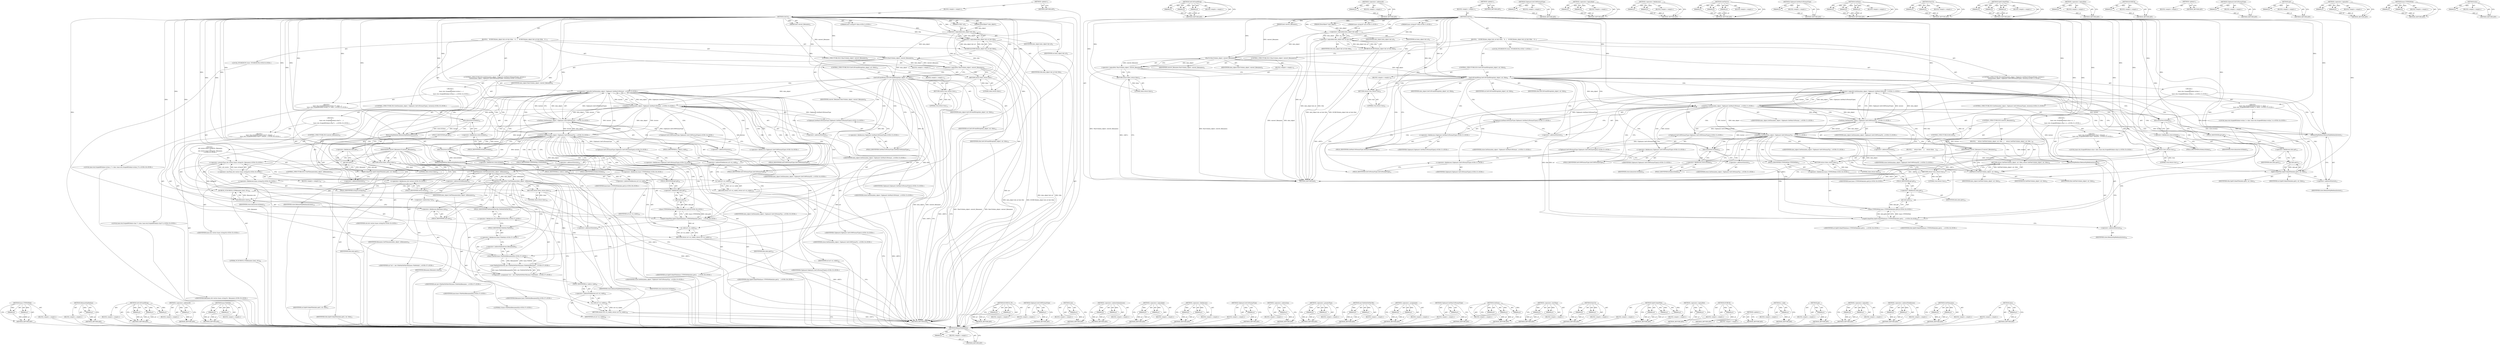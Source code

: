 digraph "data" {
vulnerable_213 [label=<(METHOD,ReleaseStgMedium)>];
vulnerable_214 [label=<(PARAM,p1)>];
vulnerable_215 [label=<(BLOCK,&lt;empty&gt;,&lt;empty&gt;)>];
vulnerable_216 [label=<(METHOD_RETURN,ANY)>];
vulnerable_165 [label=<(METHOD,GetUrlFromHDrop)>];
vulnerable_166 [label=<(PARAM,p1)>];
vulnerable_167 [label=<(PARAM,p2)>];
vulnerable_168 [label=<(PARAM,p3)>];
vulnerable_169 [label=<(BLOCK,&lt;empty&gt;,&lt;empty&gt;)>];
vulnerable_170 [label=<(METHOD_RETURN,ANY)>];
vulnerable_191 [label=<(METHOD,&lt;operator&gt;.addressOf)>];
vulnerable_192 [label=<(PARAM,p1)>];
vulnerable_193 [label=<(BLOCK,&lt;empty&gt;,&lt;empty&gt;)>];
vulnerable_194 [label=<(METHOD_RETURN,ANY)>];
vulnerable_6 [label=<(METHOD,&lt;global&gt;)<SUB>1</SUB>>];
vulnerable_7 [label=<(BLOCK,&lt;empty&gt;,&lt;empty&gt;)<SUB>1</SUB>>];
vulnerable_8 [label=<(METHOD,GetUrl)<SUB>1</SUB>>];
vulnerable_9 [label=<(PARAM,IDataObject* data_object)<SUB>1</SUB>>];
vulnerable_10 [label="<(PARAM,base::string16* url)<SUB>2</SUB>>"];
vulnerable_11 [label="<(PARAM,base::string16* title)<SUB>2</SUB>>"];
vulnerable_12 [label=<(PARAM,bool convert_filenames)<SUB>2</SUB>>];
vulnerable_13 [label=<(BLOCK,{
   DCHECK(data_object &amp;&amp; url &amp;&amp; title);
   if...,{
   DCHECK(data_object &amp;&amp; url &amp;&amp; title);
   if...)<SUB>2</SUB>>];
vulnerable_14 [label=<(DCHECK,DCHECK(data_object &amp;&amp; url &amp;&amp; title))<SUB>3</SUB>>];
vulnerable_15 [label=<(&lt;operator&gt;.logicalAnd,data_object &amp;&amp; url &amp;&amp; title)<SUB>3</SUB>>];
vulnerable_16 [label=<(&lt;operator&gt;.logicalAnd,data_object &amp;&amp; url)<SUB>3</SUB>>];
vulnerable_17 [label=<(IDENTIFIER,data_object,data_object &amp;&amp; url)<SUB>3</SUB>>];
vulnerable_18 [label=<(IDENTIFIER,url,data_object &amp;&amp; url)<SUB>3</SUB>>];
vulnerable_19 [label=<(IDENTIFIER,title,data_object &amp;&amp; url &amp;&amp; title)<SUB>3</SUB>>];
vulnerable_20 [label=<(CONTROL_STRUCTURE,IF,if (!HasUrl(data_object, convert_filenames)))<SUB>4</SUB>>];
vulnerable_21 [label=<(&lt;operator&gt;.logicalNot,!HasUrl(data_object, convert_filenames))<SUB>4</SUB>>];
vulnerable_22 [label=<(HasUrl,HasUrl(data_object, convert_filenames))<SUB>4</SUB>>];
vulnerable_23 [label=<(IDENTIFIER,data_object,HasUrl(data_object, convert_filenames))<SUB>4</SUB>>];
vulnerable_24 [label=<(IDENTIFIER,convert_filenames,HasUrl(data_object, convert_filenames))<SUB>4</SUB>>];
vulnerable_25 [label=<(BLOCK,&lt;empty&gt;,&lt;empty&gt;)<SUB>5</SUB>>];
vulnerable_26 [label=<(RETURN,return false;,return false;)<SUB>5</SUB>>];
vulnerable_27 [label=<(LITERAL,false,return false;)<SUB>5</SUB>>];
vulnerable_28 [label="<(LOCAL,STGMEDIUM store: STGMEDIUM)<SUB>7</SUB>>"];
vulnerable_29 [label=<(CONTROL_STRUCTURE,IF,if (GetUrlFromHDrop(data_object, url, title)))<SUB>8</SUB>>];
vulnerable_30 [label=<(GetUrlFromHDrop,GetUrlFromHDrop(data_object, url, title))<SUB>8</SUB>>];
vulnerable_31 [label=<(IDENTIFIER,data_object,GetUrlFromHDrop(data_object, url, title))<SUB>8</SUB>>];
vulnerable_32 [label=<(IDENTIFIER,url,GetUrlFromHDrop(data_object, url, title))<SUB>8</SUB>>];
vulnerable_33 [label=<(IDENTIFIER,title,GetUrlFromHDrop(data_object, url, title))<SUB>8</SUB>>];
vulnerable_34 [label=<(BLOCK,&lt;empty&gt;,&lt;empty&gt;)<SUB>9</SUB>>];
vulnerable_35 [label=<(RETURN,return true;,return true;)<SUB>9</SUB>>];
vulnerable_36 [label=<(LITERAL,true,return true;)<SUB>9</SUB>>];
vulnerable_37 [label="<(CONTROL_STRUCTURE,IF,if (GetData(data_object, Clipboard::GetMozUrlFormatType(), &amp;store) ||
       GetData(data_object, Clipboard::GetUrlWFormatType(), &amp;store)))<SUB>11</SUB>>"];
vulnerable_38 [label="<(&lt;operator&gt;.logicalOr,GetData(data_object, Clipboard::GetMozUrlFormat...)<SUB>11</SUB>>"];
vulnerable_39 [label="<(GetData,GetData(data_object, Clipboard::GetMozUrlFormat...)<SUB>11</SUB>>"];
vulnerable_40 [label="<(IDENTIFIER,data_object,GetData(data_object, Clipboard::GetMozUrlFormat...)<SUB>11</SUB>>"];
vulnerable_41 [label="<(Clipboard.GetMozUrlFormatType,Clipboard::GetMozUrlFormatType())<SUB>11</SUB>>"];
vulnerable_42 [label="<(&lt;operator&gt;.fieldAccess,Clipboard::GetMozUrlFormatType)<SUB>11</SUB>>"];
vulnerable_43 [label="<(IDENTIFIER,Clipboard,Clipboard::GetMozUrlFormatType())<SUB>11</SUB>>"];
vulnerable_44 [label=<(FIELD_IDENTIFIER,GetMozUrlFormatType,GetMozUrlFormatType)<SUB>11</SUB>>];
vulnerable_45 [label=<(&lt;operator&gt;.addressOf,&amp;store)<SUB>11</SUB>>];
vulnerable_46 [label="<(IDENTIFIER,store,GetData(data_object, Clipboard::GetMozUrlFormat...)<SUB>11</SUB>>"];
vulnerable_47 [label="<(GetData,GetData(data_object, Clipboard::GetUrlWFormatTy...)<SUB>12</SUB>>"];
vulnerable_48 [label="<(IDENTIFIER,data_object,GetData(data_object, Clipboard::GetUrlWFormatTy...)<SUB>12</SUB>>"];
vulnerable_49 [label="<(Clipboard.GetUrlWFormatType,Clipboard::GetUrlWFormatType())<SUB>12</SUB>>"];
vulnerable_50 [label="<(&lt;operator&gt;.fieldAccess,Clipboard::GetUrlWFormatType)<SUB>12</SUB>>"];
vulnerable_51 [label="<(IDENTIFIER,Clipboard,Clipboard::GetUrlWFormatType())<SUB>12</SUB>>"];
vulnerable_52 [label=<(FIELD_IDENTIFIER,GetUrlWFormatType,GetUrlWFormatType)<SUB>12</SUB>>];
vulnerable_53 [label=<(&lt;operator&gt;.addressOf,&amp;store)<SUB>12</SUB>>];
vulnerable_54 [label="<(IDENTIFIER,store,GetData(data_object, Clipboard::GetUrlWFormatTy...)<SUB>12</SUB>>"];
vulnerable_55 [label="<(BLOCK,{
     {
      base::win::ScopedHGlobal&lt;wchar_t...,{
     {
      base::win::ScopedHGlobal&lt;wchar_t...)<SUB>12</SUB>>"];
vulnerable_56 [label="<(BLOCK,{
      base::win::ScopedHGlobal&lt;wchar_t&gt; data(...,{
      base::win::ScopedHGlobal&lt;wchar_t&gt; data(...)<SUB>13</SUB>>"];
vulnerable_57 [label="<(LOCAL,base.win.ScopedHGlobal&lt;wchar_t&gt; data: base.win.ScopedHGlobal&lt;wchar_t&gt;)<SUB>14</SUB>>"];
vulnerable_58 [label=<(data,data(store.hGlobal))<SUB>14</SUB>>];
vulnerable_59 [label=<(&lt;operator&gt;.fieldAccess,store.hGlobal)<SUB>14</SUB>>];
vulnerable_60 [label=<(IDENTIFIER,store,data(store.hGlobal))<SUB>14</SUB>>];
vulnerable_61 [label=<(FIELD_IDENTIFIER,hGlobal,hGlobal)<SUB>14</SUB>>];
vulnerable_62 [label=<(SplitUrlAndTitle,SplitUrlAndTitle(data.get(), url, title))<SUB>15</SUB>>];
vulnerable_63 [label=<(get,data.get())<SUB>15</SUB>>];
vulnerable_64 [label=<(&lt;operator&gt;.fieldAccess,data.get)<SUB>15</SUB>>];
vulnerable_65 [label=<(IDENTIFIER,data,data.get())<SUB>15</SUB>>];
vulnerable_66 [label=<(FIELD_IDENTIFIER,get,get)<SUB>15</SUB>>];
vulnerable_67 [label=<(IDENTIFIER,url,SplitUrlAndTitle(data.get(), url, title))<SUB>15</SUB>>];
vulnerable_68 [label=<(IDENTIFIER,title,SplitUrlAndTitle(data.get(), url, title))<SUB>15</SUB>>];
vulnerable_69 [label=<(ReleaseStgMedium,ReleaseStgMedium(&amp;store))<SUB>17</SUB>>];
vulnerable_70 [label=<(&lt;operator&gt;.addressOf,&amp;store)<SUB>17</SUB>>];
vulnerable_71 [label=<(IDENTIFIER,store,ReleaseStgMedium(&amp;store))<SUB>17</SUB>>];
vulnerable_72 [label=<(RETURN,return true;,return true;)<SUB>18</SUB>>];
vulnerable_73 [label=<(LITERAL,true,return true;)<SUB>18</SUB>>];
vulnerable_74 [label="<(CONTROL_STRUCTURE,IF,if (GetData(data_object, Clipboard::GetUrlFormatType(), &amp;store)))<SUB>21</SUB>>"];
vulnerable_75 [label="<(GetData,GetData(data_object, Clipboard::GetUrlFormatTyp...)<SUB>21</SUB>>"];
vulnerable_76 [label="<(IDENTIFIER,data_object,GetData(data_object, Clipboard::GetUrlFormatTyp...)<SUB>21</SUB>>"];
vulnerable_77 [label="<(Clipboard.GetUrlFormatType,Clipboard::GetUrlFormatType())<SUB>21</SUB>>"];
vulnerable_78 [label="<(&lt;operator&gt;.fieldAccess,Clipboard::GetUrlFormatType)<SUB>21</SUB>>"];
vulnerable_79 [label="<(IDENTIFIER,Clipboard,Clipboard::GetUrlFormatType())<SUB>21</SUB>>"];
vulnerable_80 [label=<(FIELD_IDENTIFIER,GetUrlFormatType,GetUrlFormatType)<SUB>21</SUB>>];
vulnerable_81 [label=<(&lt;operator&gt;.addressOf,&amp;store)<SUB>21</SUB>>];
vulnerable_82 [label="<(IDENTIFIER,store,GetData(data_object, Clipboard::GetUrlFormatTyp...)<SUB>21</SUB>>"];
vulnerable_83 [label="<(BLOCK,{
     {
      base::win::ScopedHGlobal&lt;char&gt; d...,{
     {
      base::win::ScopedHGlobal&lt;char&gt; d...)<SUB>21</SUB>>"];
vulnerable_84 [label="<(BLOCK,{
      base::win::ScopedHGlobal&lt;char&gt; data(sto...,{
      base::win::ScopedHGlobal&lt;char&gt; data(sto...)<SUB>22</SUB>>"];
vulnerable_85 [label="<(LOCAL,base.win.ScopedHGlobal&lt;char&gt; data: base.win.ScopedHGlobal&lt;char&gt;)<SUB>23</SUB>>"];
vulnerable_86 [label=<(data,data(store.hGlobal))<SUB>23</SUB>>];
vulnerable_87 [label=<(&lt;operator&gt;.fieldAccess,store.hGlobal)<SUB>23</SUB>>];
vulnerable_88 [label=<(IDENTIFIER,store,data(store.hGlobal))<SUB>23</SUB>>];
vulnerable_89 [label=<(FIELD_IDENTIFIER,hGlobal,hGlobal)<SUB>23</SUB>>];
vulnerable_90 [label="<(SplitUrlAndTitle,SplitUrlAndTitle(base::UTF8ToWide(data.get()), ...)<SUB>24</SUB>>"];
vulnerable_91 [label="<(base.UTF8ToWide,base::UTF8ToWide(data.get()))<SUB>24</SUB>>"];
vulnerable_92 [label="<(&lt;operator&gt;.fieldAccess,base::UTF8ToWide)<SUB>24</SUB>>"];
vulnerable_93 [label="<(IDENTIFIER,base,base::UTF8ToWide(data.get()))<SUB>24</SUB>>"];
vulnerable_94 [label=<(FIELD_IDENTIFIER,UTF8ToWide,UTF8ToWide)<SUB>24</SUB>>];
vulnerable_95 [label=<(get,data.get())<SUB>24</SUB>>];
vulnerable_96 [label=<(&lt;operator&gt;.fieldAccess,data.get)<SUB>24</SUB>>];
vulnerable_97 [label=<(IDENTIFIER,data,data.get())<SUB>24</SUB>>];
vulnerable_98 [label=<(FIELD_IDENTIFIER,get,get)<SUB>24</SUB>>];
vulnerable_99 [label="<(IDENTIFIER,url,SplitUrlAndTitle(base::UTF8ToWide(data.get()), ...)<SUB>24</SUB>>"];
vulnerable_100 [label="<(IDENTIFIER,title,SplitUrlAndTitle(base::UTF8ToWide(data.get()), ...)<SUB>24</SUB>>"];
vulnerable_101 [label=<(ReleaseStgMedium,ReleaseStgMedium(&amp;store))<SUB>26</SUB>>];
vulnerable_102 [label=<(&lt;operator&gt;.addressOf,&amp;store)<SUB>26</SUB>>];
vulnerable_103 [label=<(IDENTIFIER,store,ReleaseStgMedium(&amp;store))<SUB>26</SUB>>];
vulnerable_104 [label=<(RETURN,return true;,return true;)<SUB>27</SUB>>];
vulnerable_105 [label=<(LITERAL,true,return true;)<SUB>27</SUB>>];
vulnerable_106 [label=<(CONTROL_STRUCTURE,IF,if (convert_filenames))<SUB>30</SUB>>];
vulnerable_107 [label=<(IDENTIFIER,convert_filenames,if (convert_filenames))<SUB>30</SUB>>];
vulnerable_108 [label=<(BLOCK,{
    return GetFileUrl(data_object, url, title...,{
    return GetFileUrl(data_object, url, title...)<SUB>30</SUB>>];
vulnerable_109 [label=<(RETURN,return GetFileUrl(data_object, url, title);,return GetFileUrl(data_object, url, title);)<SUB>31</SUB>>];
vulnerable_110 [label=<(GetFileUrl,GetFileUrl(data_object, url, title))<SUB>31</SUB>>];
vulnerable_111 [label=<(IDENTIFIER,data_object,GetFileUrl(data_object, url, title))<SUB>31</SUB>>];
vulnerable_112 [label=<(IDENTIFIER,url,GetFileUrl(data_object, url, title))<SUB>31</SUB>>];
vulnerable_113 [label=<(IDENTIFIER,title,GetFileUrl(data_object, url, title))<SUB>31</SUB>>];
vulnerable_114 [label=<(CONTROL_STRUCTURE,ELSE,else)<SUB>32</SUB>>];
vulnerable_115 [label=<(BLOCK,{
    return false;
   },{
    return false;
   })<SUB>32</SUB>>];
vulnerable_116 [label=<(RETURN,return false;,return false;)<SUB>33</SUB>>];
vulnerable_117 [label=<(LITERAL,false,return false;)<SUB>33</SUB>>];
vulnerable_118 [label=<(METHOD_RETURN,bool)<SUB>1</SUB>>];
vulnerable_120 [label=<(METHOD_RETURN,ANY)<SUB>1</SUB>>];
vulnerable_195 [label=<(METHOD,Clipboard.GetUrlWFormatType)>];
vulnerable_196 [label=<(PARAM,p1)>];
vulnerable_197 [label=<(BLOCK,&lt;empty&gt;,&lt;empty&gt;)>];
vulnerable_198 [label=<(METHOD_RETURN,ANY)>];
vulnerable_151 [label=<(METHOD,&lt;operator&gt;.logicalAnd)>];
vulnerable_152 [label=<(PARAM,p1)>];
vulnerable_153 [label=<(PARAM,p2)>];
vulnerable_154 [label=<(BLOCK,&lt;empty&gt;,&lt;empty&gt;)>];
vulnerable_155 [label=<(METHOD_RETURN,ANY)>];
vulnerable_186 [label=<(METHOD,&lt;operator&gt;.fieldAccess)>];
vulnerable_187 [label=<(PARAM,p1)>];
vulnerable_188 [label=<(PARAM,p2)>];
vulnerable_189 [label=<(BLOCK,&lt;empty&gt;,&lt;empty&gt;)>];
vulnerable_190 [label=<(METHOD_RETURN,ANY)>];
vulnerable_226 [label=<(METHOD,GetFileUrl)>];
vulnerable_227 [label=<(PARAM,p1)>];
vulnerable_228 [label=<(PARAM,p2)>];
vulnerable_229 [label=<(PARAM,p3)>];
vulnerable_230 [label=<(BLOCK,&lt;empty&gt;,&lt;empty&gt;)>];
vulnerable_231 [label=<(METHOD_RETURN,ANY)>];
vulnerable_182 [label=<(METHOD,Clipboard.GetMozUrlFormatType)>];
vulnerable_183 [label=<(PARAM,p1)>];
vulnerable_184 [label=<(BLOCK,&lt;empty&gt;,&lt;empty&gt;)>];
vulnerable_185 [label=<(METHOD_RETURN,ANY)>];
vulnerable_176 [label=<(METHOD,GetData)>];
vulnerable_177 [label=<(PARAM,p1)>];
vulnerable_178 [label=<(PARAM,p2)>];
vulnerable_179 [label=<(PARAM,p3)>];
vulnerable_180 [label=<(BLOCK,&lt;empty&gt;,&lt;empty&gt;)>];
vulnerable_181 [label=<(METHOD_RETURN,ANY)>];
vulnerable_160 [label=<(METHOD,HasUrl)>];
vulnerable_161 [label=<(PARAM,p1)>];
vulnerable_162 [label=<(PARAM,p2)>];
vulnerable_163 [label=<(BLOCK,&lt;empty&gt;,&lt;empty&gt;)>];
vulnerable_164 [label=<(METHOD_RETURN,ANY)>];
vulnerable_203 [label=<(METHOD,SplitUrlAndTitle)>];
vulnerable_204 [label=<(PARAM,p1)>];
vulnerable_205 [label=<(PARAM,p2)>];
vulnerable_206 [label=<(PARAM,p3)>];
vulnerable_207 [label=<(BLOCK,&lt;empty&gt;,&lt;empty&gt;)>];
vulnerable_208 [label=<(METHOD_RETURN,ANY)>];
vulnerable_156 [label=<(METHOD,&lt;operator&gt;.logicalNot)>];
vulnerable_157 [label=<(PARAM,p1)>];
vulnerable_158 [label=<(BLOCK,&lt;empty&gt;,&lt;empty&gt;)>];
vulnerable_159 [label=<(METHOD_RETURN,ANY)>];
vulnerable_147 [label=<(METHOD,DCHECK)>];
vulnerable_148 [label=<(PARAM,p1)>];
vulnerable_149 [label=<(BLOCK,&lt;empty&gt;,&lt;empty&gt;)>];
vulnerable_150 [label=<(METHOD_RETURN,ANY)>];
vulnerable_141 [label=<(METHOD,&lt;global&gt;)<SUB>1</SUB>>];
vulnerable_142 [label=<(BLOCK,&lt;empty&gt;,&lt;empty&gt;)>];
vulnerable_143 [label=<(METHOD_RETURN,ANY)>];
vulnerable_217 [label=<(METHOD,Clipboard.GetUrlFormatType)>];
vulnerable_218 [label=<(PARAM,p1)>];
vulnerable_219 [label=<(BLOCK,&lt;empty&gt;,&lt;empty&gt;)>];
vulnerable_220 [label=<(METHOD_RETURN,ANY)>];
vulnerable_209 [label=<(METHOD,get)>];
vulnerable_210 [label=<(PARAM,p1)>];
vulnerable_211 [label=<(BLOCK,&lt;empty&gt;,&lt;empty&gt;)>];
vulnerable_212 [label=<(METHOD_RETURN,ANY)>];
vulnerable_171 [label=<(METHOD,&lt;operator&gt;.logicalOr)>];
vulnerable_172 [label=<(PARAM,p1)>];
vulnerable_173 [label=<(PARAM,p2)>];
vulnerable_174 [label=<(BLOCK,&lt;empty&gt;,&lt;empty&gt;)>];
vulnerable_175 [label=<(METHOD_RETURN,ANY)>];
vulnerable_221 [label=<(METHOD,base.UTF8ToWide)>];
vulnerable_222 [label=<(PARAM,p1)>];
vulnerable_223 [label=<(PARAM,p2)>];
vulnerable_224 [label=<(BLOCK,&lt;empty&gt;,&lt;empty&gt;)>];
vulnerable_225 [label=<(METHOD_RETURN,ANY)>];
vulnerable_199 [label=<(METHOD,data)>];
vulnerable_200 [label=<(PARAM,p1)>];
vulnerable_201 [label=<(BLOCK,&lt;empty&gt;,&lt;empty&gt;)>];
vulnerable_202 [label=<(METHOD_RETURN,ANY)>];
fixed_278 [label=<(METHOD,base.UTF8ToWide)>];
fixed_279 [label=<(PARAM,p1)>];
fixed_280 [label=<(PARAM,p2)>];
fixed_281 [label=<(BLOCK,&lt;empty&gt;,&lt;empty&gt;)>];
fixed_282 [label=<(METHOD_RETURN,ANY)>];
fixed_261 [label=<(METHOD,ReleaseStgMedium)>];
fixed_262 [label=<(PARAM,p1)>];
fixed_263 [label=<(BLOCK,&lt;empty&gt;,&lt;empty&gt;)>];
fixed_264 [label=<(METHOD_RETURN,ANY)>];
fixed_213 [label=<(METHOD,GetUrlFromHDrop)>];
fixed_214 [label=<(PARAM,p1)>];
fixed_215 [label=<(PARAM,p2)>];
fixed_216 [label=<(PARAM,p3)>];
fixed_217 [label=<(BLOCK,&lt;empty&gt;,&lt;empty&gt;)>];
fixed_218 [label=<(METHOD_RETURN,ANY)>];
fixed_239 [label=<(METHOD,&lt;operator&gt;.addressOf)>];
fixed_240 [label=<(PARAM,p1)>];
fixed_241 [label=<(BLOCK,&lt;empty&gt;,&lt;empty&gt;)>];
fixed_242 [label=<(METHOD_RETURN,ANY)>];
fixed_321 [label=<(METHOD,base.FilePath)>];
fixed_322 [label=<(PARAM,p1)>];
fixed_323 [label=<(PARAM,p2)>];
fixed_324 [label=<(BLOCK,&lt;empty&gt;,&lt;empty&gt;)>];
fixed_325 [label=<(METHOD_RETURN,ANY)>];
fixed_6 [label=<(METHOD,&lt;global&gt;)<SUB>1</SUB>>];
fixed_7 [label=<(BLOCK,&lt;empty&gt;,&lt;empty&gt;)<SUB>1</SUB>>];
fixed_8 [label=<(METHOD,GetUrl)<SUB>1</SUB>>];
fixed_9 [label=<(PARAM,IDataObject* data_object)<SUB>1</SUB>>];
fixed_10 [label=<(PARAM,GURL* url)<SUB>2</SUB>>];
fixed_11 [label="<(PARAM,base::string16* title)<SUB>3</SUB>>"];
fixed_12 [label=<(PARAM,bool convert_filenames)<SUB>4</SUB>>];
fixed_13 [label=<(BLOCK,{
   DCHECK(data_object &amp;&amp; url &amp;&amp; title);
   if...,{
   DCHECK(data_object &amp;&amp; url &amp;&amp; title);
   if...)<SUB>4</SUB>>];
fixed_14 [label=<(DCHECK,DCHECK(data_object &amp;&amp; url &amp;&amp; title))<SUB>5</SUB>>];
fixed_15 [label=<(&lt;operator&gt;.logicalAnd,data_object &amp;&amp; url &amp;&amp; title)<SUB>5</SUB>>];
fixed_16 [label=<(&lt;operator&gt;.logicalAnd,data_object &amp;&amp; url)<SUB>5</SUB>>];
fixed_17 [label=<(IDENTIFIER,data_object,data_object &amp;&amp; url)<SUB>5</SUB>>];
fixed_18 [label=<(IDENTIFIER,url,data_object &amp;&amp; url)<SUB>5</SUB>>];
fixed_19 [label=<(IDENTIFIER,title,data_object &amp;&amp; url &amp;&amp; title)<SUB>5</SUB>>];
fixed_20 [label=<(CONTROL_STRUCTURE,IF,if (!HasUrl(data_object, convert_filenames)))<SUB>6</SUB>>];
fixed_21 [label=<(&lt;operator&gt;.logicalNot,!HasUrl(data_object, convert_filenames))<SUB>6</SUB>>];
fixed_22 [label=<(HasUrl,HasUrl(data_object, convert_filenames))<SUB>6</SUB>>];
fixed_23 [label=<(IDENTIFIER,data_object,HasUrl(data_object, convert_filenames))<SUB>6</SUB>>];
fixed_24 [label=<(IDENTIFIER,convert_filenames,HasUrl(data_object, convert_filenames))<SUB>6</SUB>>];
fixed_25 [label=<(BLOCK,&lt;empty&gt;,&lt;empty&gt;)<SUB>7</SUB>>];
fixed_26 [label=<(RETURN,return false;,return false;)<SUB>7</SUB>>];
fixed_27 [label=<(LITERAL,false,return false;)<SUB>7</SUB>>];
fixed_28 [label="<(LOCAL,STGMEDIUM store: STGMEDIUM)<SUB>9</SUB>>"];
fixed_29 [label=<(CONTROL_STRUCTURE,IF,if (GetUrlFromHDrop(data_object, url, title)))<SUB>10</SUB>>];
fixed_30 [label=<(GetUrlFromHDrop,GetUrlFromHDrop(data_object, url, title))<SUB>10</SUB>>];
fixed_31 [label=<(IDENTIFIER,data_object,GetUrlFromHDrop(data_object, url, title))<SUB>10</SUB>>];
fixed_32 [label=<(IDENTIFIER,url,GetUrlFromHDrop(data_object, url, title))<SUB>10</SUB>>];
fixed_33 [label=<(IDENTIFIER,title,GetUrlFromHDrop(data_object, url, title))<SUB>10</SUB>>];
fixed_34 [label=<(BLOCK,&lt;empty&gt;,&lt;empty&gt;)<SUB>11</SUB>>];
fixed_35 [label=<(RETURN,return true;,return true;)<SUB>11</SUB>>];
fixed_36 [label=<(LITERAL,true,return true;)<SUB>11</SUB>>];
fixed_37 [label="<(CONTROL_STRUCTURE,IF,if (GetData(data_object, Clipboard::GetMozUrlFormatType(), &amp;store) ||
       GetData(data_object, Clipboard::GetUrlWFormatType(), &amp;store)))<SUB>13</SUB>>"];
fixed_38 [label="<(&lt;operator&gt;.logicalOr,GetData(data_object, Clipboard::GetMozUrlFormat...)<SUB>13</SUB>>"];
fixed_39 [label="<(GetData,GetData(data_object, Clipboard::GetMozUrlFormat...)<SUB>13</SUB>>"];
fixed_40 [label="<(IDENTIFIER,data_object,GetData(data_object, Clipboard::GetMozUrlFormat...)<SUB>13</SUB>>"];
fixed_41 [label="<(Clipboard.GetMozUrlFormatType,Clipboard::GetMozUrlFormatType())<SUB>13</SUB>>"];
fixed_42 [label="<(&lt;operator&gt;.fieldAccess,Clipboard::GetMozUrlFormatType)<SUB>13</SUB>>"];
fixed_43 [label="<(IDENTIFIER,Clipboard,Clipboard::GetMozUrlFormatType())<SUB>13</SUB>>"];
fixed_44 [label=<(FIELD_IDENTIFIER,GetMozUrlFormatType,GetMozUrlFormatType)<SUB>13</SUB>>];
fixed_45 [label=<(&lt;operator&gt;.addressOf,&amp;store)<SUB>13</SUB>>];
fixed_46 [label="<(IDENTIFIER,store,GetData(data_object, Clipboard::GetMozUrlFormat...)<SUB>13</SUB>>"];
fixed_47 [label="<(GetData,GetData(data_object, Clipboard::GetUrlWFormatTy...)<SUB>14</SUB>>"];
fixed_48 [label="<(IDENTIFIER,data_object,GetData(data_object, Clipboard::GetUrlWFormatTy...)<SUB>14</SUB>>"];
fixed_49 [label="<(Clipboard.GetUrlWFormatType,Clipboard::GetUrlWFormatType())<SUB>14</SUB>>"];
fixed_50 [label="<(&lt;operator&gt;.fieldAccess,Clipboard::GetUrlWFormatType)<SUB>14</SUB>>"];
fixed_51 [label="<(IDENTIFIER,Clipboard,Clipboard::GetUrlWFormatType())<SUB>14</SUB>>"];
fixed_52 [label=<(FIELD_IDENTIFIER,GetUrlWFormatType,GetUrlWFormatType)<SUB>14</SUB>>];
fixed_53 [label=<(&lt;operator&gt;.addressOf,&amp;store)<SUB>14</SUB>>];
fixed_54 [label="<(IDENTIFIER,store,GetData(data_object, Clipboard::GetUrlWFormatTy...)<SUB>14</SUB>>"];
fixed_55 [label="<(BLOCK,{
     {
      base::win::ScopedHGlobal&lt;wchar_t...,{
     {
      base::win::ScopedHGlobal&lt;wchar_t...)<SUB>14</SUB>>"];
fixed_56 [label="<(BLOCK,{
      base::win::ScopedHGlobal&lt;wchar_t*&gt; data...,{
      base::win::ScopedHGlobal&lt;wchar_t*&gt; data...)<SUB>15</SUB>>"];
fixed_57 [label="<(LOCAL,base.win.ScopedHGlobal&lt;wchar_t *&gt; data: base.win.ScopedHGlobal&lt;wchar_t*&gt;)<SUB>16</SUB>>"];
fixed_58 [label=<(data,data(store.hGlobal))<SUB>16</SUB>>];
fixed_59 [label=<(&lt;operator&gt;.fieldAccess,store.hGlobal)<SUB>16</SUB>>];
fixed_60 [label=<(IDENTIFIER,store,data(store.hGlobal))<SUB>16</SUB>>];
fixed_61 [label=<(FIELD_IDENTIFIER,hGlobal,hGlobal)<SUB>16</SUB>>];
fixed_62 [label=<(SplitUrlAndTitle,SplitUrlAndTitle(data.get(), url, title))<SUB>17</SUB>>];
fixed_63 [label=<(get,data.get())<SUB>17</SUB>>];
fixed_64 [label=<(&lt;operator&gt;.fieldAccess,data.get)<SUB>17</SUB>>];
fixed_65 [label=<(IDENTIFIER,data,data.get())<SUB>17</SUB>>];
fixed_66 [label=<(FIELD_IDENTIFIER,get,get)<SUB>17</SUB>>];
fixed_67 [label=<(IDENTIFIER,url,SplitUrlAndTitle(data.get(), url, title))<SUB>17</SUB>>];
fixed_68 [label=<(IDENTIFIER,title,SplitUrlAndTitle(data.get(), url, title))<SUB>17</SUB>>];
fixed_69 [label=<(ReleaseStgMedium,ReleaseStgMedium(&amp;store))<SUB>19</SUB>>];
fixed_70 [label=<(&lt;operator&gt;.addressOf,&amp;store)<SUB>19</SUB>>];
fixed_71 [label=<(IDENTIFIER,store,ReleaseStgMedium(&amp;store))<SUB>19</SUB>>];
fixed_72 [label=<(RETURN,return url-&gt;is_valid();,return url-&gt;is_valid();)<SUB>20</SUB>>];
fixed_73 [label=<(is_valid,url-&gt;is_valid())<SUB>20</SUB>>];
fixed_74 [label=<(&lt;operator&gt;.indirectFieldAccess,url-&gt;is_valid)<SUB>20</SUB>>];
fixed_75 [label=<(IDENTIFIER,url,url-&gt;is_valid())<SUB>20</SUB>>];
fixed_76 [label=<(FIELD_IDENTIFIER,is_valid,is_valid)<SUB>20</SUB>>];
fixed_77 [label="<(CONTROL_STRUCTURE,IF,if (GetData(data_object, Clipboard::GetUrlFormatType(), &amp;store)))<SUB>23</SUB>>"];
fixed_78 [label="<(GetData,GetData(data_object, Clipboard::GetUrlFormatTyp...)<SUB>23</SUB>>"];
fixed_79 [label="<(IDENTIFIER,data_object,GetData(data_object, Clipboard::GetUrlFormatTyp...)<SUB>23</SUB>>"];
fixed_80 [label="<(Clipboard.GetUrlFormatType,Clipboard::GetUrlFormatType())<SUB>23</SUB>>"];
fixed_81 [label="<(&lt;operator&gt;.fieldAccess,Clipboard::GetUrlFormatType)<SUB>23</SUB>>"];
fixed_82 [label="<(IDENTIFIER,Clipboard,Clipboard::GetUrlFormatType())<SUB>23</SUB>>"];
fixed_83 [label=<(FIELD_IDENTIFIER,GetUrlFormatType,GetUrlFormatType)<SUB>23</SUB>>];
fixed_84 [label=<(&lt;operator&gt;.addressOf,&amp;store)<SUB>23</SUB>>];
fixed_85 [label="<(IDENTIFIER,store,GetData(data_object, Clipboard::GetUrlFormatTyp...)<SUB>23</SUB>>"];
fixed_86 [label="<(BLOCK,{
     {
      base::win::ScopedHGlobal&lt;char*&gt; ...,{
     {
      base::win::ScopedHGlobal&lt;char*&gt; ...)<SUB>23</SUB>>"];
fixed_87 [label="<(BLOCK,{
      base::win::ScopedHGlobal&lt;char*&gt; data(st...,{
      base::win::ScopedHGlobal&lt;char*&gt; data(st...)<SUB>24</SUB>>"];
fixed_88 [label="<(LOCAL,base.win.ScopedHGlobal&lt;char *&gt; data: base.win.ScopedHGlobal&lt;char*&gt;)<SUB>25</SUB>>"];
fixed_89 [label=<(data,data(store.hGlobal))<SUB>25</SUB>>];
fixed_90 [label=<(&lt;operator&gt;.fieldAccess,store.hGlobal)<SUB>25</SUB>>];
fixed_91 [label=<(IDENTIFIER,store,data(store.hGlobal))<SUB>25</SUB>>];
fixed_92 [label=<(FIELD_IDENTIFIER,hGlobal,hGlobal)<SUB>25</SUB>>];
fixed_93 [label="<(SplitUrlAndTitle,SplitUrlAndTitle(base::UTF8ToWide(data.get()), ...)<SUB>26</SUB>>"];
fixed_94 [label="<(base.UTF8ToWide,base::UTF8ToWide(data.get()))<SUB>26</SUB>>"];
fixed_95 [label="<(&lt;operator&gt;.fieldAccess,base::UTF8ToWide)<SUB>26</SUB>>"];
fixed_96 [label="<(IDENTIFIER,base,base::UTF8ToWide(data.get()))<SUB>26</SUB>>"];
fixed_97 [label=<(FIELD_IDENTIFIER,UTF8ToWide,UTF8ToWide)<SUB>26</SUB>>];
fixed_98 [label=<(get,data.get())<SUB>26</SUB>>];
fixed_99 [label=<(&lt;operator&gt;.fieldAccess,data.get)<SUB>26</SUB>>];
fixed_100 [label=<(IDENTIFIER,data,data.get())<SUB>26</SUB>>];
fixed_101 [label=<(FIELD_IDENTIFIER,get,get)<SUB>26</SUB>>];
fixed_102 [label="<(IDENTIFIER,url,SplitUrlAndTitle(base::UTF8ToWide(data.get()), ...)<SUB>26</SUB>>"];
fixed_103 [label="<(IDENTIFIER,title,SplitUrlAndTitle(base::UTF8ToWide(data.get()), ...)<SUB>26</SUB>>"];
fixed_104 [label=<(ReleaseStgMedium,ReleaseStgMedium(&amp;store))<SUB>28</SUB>>];
fixed_105 [label=<(&lt;operator&gt;.addressOf,&amp;store)<SUB>28</SUB>>];
fixed_106 [label=<(IDENTIFIER,store,ReleaseStgMedium(&amp;store))<SUB>28</SUB>>];
fixed_107 [label=<(RETURN,return url-&gt;is_valid();,return url-&gt;is_valid();)<SUB>29</SUB>>];
fixed_108 [label=<(is_valid,url-&gt;is_valid())<SUB>29</SUB>>];
fixed_109 [label=<(&lt;operator&gt;.indirectFieldAccess,url-&gt;is_valid)<SUB>29</SUB>>];
fixed_110 [label=<(IDENTIFIER,url,url-&gt;is_valid())<SUB>29</SUB>>];
fixed_111 [label=<(FIELD_IDENTIFIER,is_valid,is_valid)<SUB>29</SUB>>];
fixed_112 [label=<(CONTROL_STRUCTURE,IF,if (convert_filenames))<SUB>32</SUB>>];
fixed_113 [label=<(IDENTIFIER,convert_filenames,if (convert_filenames))<SUB>32</SUB>>];
fixed_114 [label="<(BLOCK,{
    std::vector&lt;base::string16&gt; filenames;
  ...,{
    std::vector&lt;base::string16&gt; filenames;
  ...)<SUB>32</SUB>>"];
fixed_115 [label="<(&lt;operator&gt;.greaterThan,std::vector&lt;base::string16&gt; filenames)<SUB>33</SUB>>"];
fixed_116 [label="<(&lt;operator&gt;.lessThan,std::vector&lt;base::string16)<SUB>33</SUB>>"];
fixed_117 [label="<(&lt;operator&gt;.fieldAccess,std::vector)<SUB>33</SUB>>"];
fixed_118 [label="<(IDENTIFIER,std,std::vector&lt;base::string16)<SUB>33</SUB>>"];
fixed_119 [label=<(FIELD_IDENTIFIER,vector,vector)<SUB>33</SUB>>];
fixed_120 [label="<(&lt;operator&gt;.fieldAccess,base::string16)<SUB>33</SUB>>"];
fixed_121 [label="<(IDENTIFIER,base,std::vector&lt;base::string16)<SUB>33</SUB>>"];
fixed_122 [label=<(FIELD_IDENTIFIER,string16,string16)<SUB>33</SUB>>];
fixed_123 [label="<(IDENTIFIER,filenames,std::vector&lt;base::string16&gt; filenames)<SUB>33</SUB>>"];
fixed_124 [label=<(CONTROL_STRUCTURE,IF,if (!GetFilenames(data_object, &amp;filenames)))<SUB>34</SUB>>];
fixed_125 [label=<(&lt;operator&gt;.logicalNot,!GetFilenames(data_object, &amp;filenames))<SUB>34</SUB>>];
fixed_126 [label=<(GetFilenames,GetFilenames(data_object, &amp;filenames))<SUB>34</SUB>>];
fixed_127 [label=<(IDENTIFIER,data_object,GetFilenames(data_object, &amp;filenames))<SUB>34</SUB>>];
fixed_128 [label=<(&lt;operator&gt;.addressOf,&amp;filenames)<SUB>34</SUB>>];
fixed_129 [label=<(IDENTIFIER,filenames,GetFilenames(data_object, &amp;filenames))<SUB>34</SUB>>];
fixed_130 [label=<(BLOCK,&lt;empty&gt;,&lt;empty&gt;)<SUB>35</SUB>>];
fixed_131 [label=<(RETURN,return false;,return false;)<SUB>35</SUB>>];
fixed_132 [label=<(LITERAL,false,return false;)<SUB>35</SUB>>];
fixed_133 [label=<(DCHECK_GT,DCHECK_GT(filenames.size(), 0U))<SUB>36</SUB>>];
fixed_134 [label=<(size,filenames.size())<SUB>36</SUB>>];
fixed_135 [label=<(&lt;operator&gt;.fieldAccess,filenames.size)<SUB>36</SUB>>];
fixed_136 [label=<(IDENTIFIER,filenames,filenames.size())<SUB>36</SUB>>];
fixed_137 [label=<(FIELD_IDENTIFIER,size,size)<SUB>36</SUB>>];
fixed_138 [label=<(LITERAL,0U,DCHECK_GT(filenames.size(), 0U))<SUB>36</SUB>>];
fixed_139 [label="<(&lt;operator&gt;.assignment,*url = net::FilePathToFileURL(base::FilePath(fi...)<SUB>37</SUB>>"];
fixed_140 [label=<(&lt;operator&gt;.indirection,*url)<SUB>37</SUB>>];
fixed_141 [label="<(IDENTIFIER,url,*url = net::FilePathToFileURL(base::FilePath(fi...)<SUB>37</SUB>>"];
fixed_142 [label="<(net.FilePathToFileURL,net::FilePathToFileURL(base::FilePath(filenames...)<SUB>37</SUB>>"];
fixed_143 [label="<(&lt;operator&gt;.fieldAccess,net::FilePathToFileURL)<SUB>37</SUB>>"];
fixed_144 [label="<(IDENTIFIER,net,net::FilePathToFileURL(base::FilePath(filenames...)<SUB>37</SUB>>"];
fixed_145 [label=<(FIELD_IDENTIFIER,FilePathToFileURL,FilePathToFileURL)<SUB>37</SUB>>];
fixed_146 [label="<(base.FilePath,base::FilePath(filenames[0]))<SUB>37</SUB>>"];
fixed_147 [label="<(&lt;operator&gt;.fieldAccess,base::FilePath)<SUB>37</SUB>>"];
fixed_148 [label="<(IDENTIFIER,base,base::FilePath(filenames[0]))<SUB>37</SUB>>"];
fixed_149 [label=<(FIELD_IDENTIFIER,FilePath,FilePath)<SUB>37</SUB>>];
fixed_150 [label=<(&lt;operator&gt;.indirectIndexAccess,filenames[0])<SUB>37</SUB>>];
fixed_151 [label="<(IDENTIFIER,filenames,base::FilePath(filenames[0]))<SUB>37</SUB>>"];
fixed_152 [label="<(LITERAL,0,base::FilePath(filenames[0]))<SUB>37</SUB>>"];
fixed_153 [label=<(RETURN,return url-&gt;is_valid();,return url-&gt;is_valid();)<SUB>38</SUB>>];
fixed_154 [label=<(is_valid,url-&gt;is_valid())<SUB>38</SUB>>];
fixed_155 [label=<(&lt;operator&gt;.indirectFieldAccess,url-&gt;is_valid)<SUB>38</SUB>>];
fixed_156 [label=<(IDENTIFIER,url,url-&gt;is_valid())<SUB>38</SUB>>];
fixed_157 [label=<(FIELD_IDENTIFIER,is_valid,is_valid)<SUB>38</SUB>>];
fixed_158 [label=<(RETURN,return false;,return false;)<SUB>41</SUB>>];
fixed_159 [label=<(LITERAL,false,return false;)<SUB>41</SUB>>];
fixed_160 [label=<(METHOD_RETURN,bool)<SUB>1</SUB>>];
fixed_162 [label=<(METHOD_RETURN,ANY)<SUB>1</SUB>>];
fixed_298 [label=<(METHOD,DCHECK_GT)>];
fixed_299 [label=<(PARAM,p1)>];
fixed_300 [label=<(PARAM,p2)>];
fixed_301 [label=<(BLOCK,&lt;empty&gt;,&lt;empty&gt;)>];
fixed_302 [label=<(METHOD_RETURN,ANY)>];
fixed_243 [label=<(METHOD,Clipboard.GetUrlWFormatType)>];
fixed_244 [label=<(PARAM,p1)>];
fixed_245 [label=<(BLOCK,&lt;empty&gt;,&lt;empty&gt;)>];
fixed_246 [label=<(METHOD_RETURN,ANY)>];
fixed_303 [label=<(METHOD,size)>];
fixed_304 [label=<(PARAM,p1)>];
fixed_305 [label=<(BLOCK,&lt;empty&gt;,&lt;empty&gt;)>];
fixed_306 [label=<(METHOD_RETURN,ANY)>];
fixed_326 [label=<(METHOD,&lt;operator&gt;.indirectIndexAccess)>];
fixed_327 [label=<(PARAM,p1)>];
fixed_328 [label=<(PARAM,p2)>];
fixed_329 [label=<(BLOCK,&lt;empty&gt;,&lt;empty&gt;)>];
fixed_330 [label=<(METHOD_RETURN,ANY)>];
fixed_199 [label=<(METHOD,&lt;operator&gt;.logicalAnd)>];
fixed_200 [label=<(PARAM,p1)>];
fixed_201 [label=<(PARAM,p2)>];
fixed_202 [label=<(BLOCK,&lt;empty&gt;,&lt;empty&gt;)>];
fixed_203 [label=<(METHOD_RETURN,ANY)>];
fixed_234 [label=<(METHOD,&lt;operator&gt;.fieldAccess)>];
fixed_235 [label=<(PARAM,p1)>];
fixed_236 [label=<(PARAM,p2)>];
fixed_237 [label=<(BLOCK,&lt;empty&gt;,&lt;empty&gt;)>];
fixed_238 [label=<(METHOD_RETURN,ANY)>];
fixed_274 [label=<(METHOD,Clipboard.GetUrlFormatType)>];
fixed_275 [label=<(PARAM,p1)>];
fixed_276 [label=<(BLOCK,&lt;empty&gt;,&lt;empty&gt;)>];
fixed_277 [label=<(METHOD_RETURN,ANY)>];
fixed_312 [label=<(METHOD,&lt;operator&gt;.indirection)>];
fixed_313 [label=<(PARAM,p1)>];
fixed_314 [label=<(BLOCK,&lt;empty&gt;,&lt;empty&gt;)>];
fixed_315 [label=<(METHOD_RETURN,ANY)>];
fixed_283 [label=<(METHOD,&lt;operator&gt;.greaterThan)>];
fixed_284 [label=<(PARAM,p1)>];
fixed_285 [label=<(PARAM,p2)>];
fixed_286 [label=<(BLOCK,&lt;empty&gt;,&lt;empty&gt;)>];
fixed_287 [label=<(METHOD_RETURN,ANY)>];
fixed_316 [label=<(METHOD,net.FilePathToFileURL)>];
fixed_317 [label=<(PARAM,p1)>];
fixed_318 [label=<(PARAM,p2)>];
fixed_319 [label=<(BLOCK,&lt;empty&gt;,&lt;empty&gt;)>];
fixed_320 [label=<(METHOD_RETURN,ANY)>];
fixed_307 [label=<(METHOD,&lt;operator&gt;.assignment)>];
fixed_308 [label=<(PARAM,p1)>];
fixed_309 [label=<(PARAM,p2)>];
fixed_310 [label=<(BLOCK,&lt;empty&gt;,&lt;empty&gt;)>];
fixed_311 [label=<(METHOD_RETURN,ANY)>];
fixed_230 [label=<(METHOD,Clipboard.GetMozUrlFormatType)>];
fixed_231 [label=<(PARAM,p1)>];
fixed_232 [label=<(BLOCK,&lt;empty&gt;,&lt;empty&gt;)>];
fixed_233 [label=<(METHOD_RETURN,ANY)>];
fixed_224 [label=<(METHOD,GetData)>];
fixed_225 [label=<(PARAM,p1)>];
fixed_226 [label=<(PARAM,p2)>];
fixed_227 [label=<(PARAM,p3)>];
fixed_228 [label=<(BLOCK,&lt;empty&gt;,&lt;empty&gt;)>];
fixed_229 [label=<(METHOD_RETURN,ANY)>];
fixed_288 [label=<(METHOD,&lt;operator&gt;.lessThan)>];
fixed_289 [label=<(PARAM,p1)>];
fixed_290 [label=<(PARAM,p2)>];
fixed_291 [label=<(BLOCK,&lt;empty&gt;,&lt;empty&gt;)>];
fixed_292 [label=<(METHOD_RETURN,ANY)>];
fixed_208 [label=<(METHOD,HasUrl)>];
fixed_209 [label=<(PARAM,p1)>];
fixed_210 [label=<(PARAM,p2)>];
fixed_211 [label=<(BLOCK,&lt;empty&gt;,&lt;empty&gt;)>];
fixed_212 [label=<(METHOD_RETURN,ANY)>];
fixed_251 [label=<(METHOD,SplitUrlAndTitle)>];
fixed_252 [label=<(PARAM,p1)>];
fixed_253 [label=<(PARAM,p2)>];
fixed_254 [label=<(PARAM,p3)>];
fixed_255 [label=<(BLOCK,&lt;empty&gt;,&lt;empty&gt;)>];
fixed_256 [label=<(METHOD_RETURN,ANY)>];
fixed_204 [label=<(METHOD,&lt;operator&gt;.logicalNot)>];
fixed_205 [label=<(PARAM,p1)>];
fixed_206 [label=<(BLOCK,&lt;empty&gt;,&lt;empty&gt;)>];
fixed_207 [label=<(METHOD_RETURN,ANY)>];
fixed_195 [label=<(METHOD,DCHECK)>];
fixed_196 [label=<(PARAM,p1)>];
fixed_197 [label=<(BLOCK,&lt;empty&gt;,&lt;empty&gt;)>];
fixed_198 [label=<(METHOD_RETURN,ANY)>];
fixed_189 [label=<(METHOD,&lt;global&gt;)<SUB>1</SUB>>];
fixed_190 [label=<(BLOCK,&lt;empty&gt;,&lt;empty&gt;)>];
fixed_191 [label=<(METHOD_RETURN,ANY)>];
fixed_265 [label=<(METHOD,is_valid)>];
fixed_266 [label=<(PARAM,p1)>];
fixed_267 [label=<(BLOCK,&lt;empty&gt;,&lt;empty&gt;)>];
fixed_268 [label=<(METHOD_RETURN,ANY)>];
fixed_257 [label=<(METHOD,get)>];
fixed_258 [label=<(PARAM,p1)>];
fixed_259 [label=<(BLOCK,&lt;empty&gt;,&lt;empty&gt;)>];
fixed_260 [label=<(METHOD_RETURN,ANY)>];
fixed_219 [label=<(METHOD,&lt;operator&gt;.logicalOr)>];
fixed_220 [label=<(PARAM,p1)>];
fixed_221 [label=<(PARAM,p2)>];
fixed_222 [label=<(BLOCK,&lt;empty&gt;,&lt;empty&gt;)>];
fixed_223 [label=<(METHOD_RETURN,ANY)>];
fixed_269 [label=<(METHOD,&lt;operator&gt;.indirectFieldAccess)>];
fixed_270 [label=<(PARAM,p1)>];
fixed_271 [label=<(PARAM,p2)>];
fixed_272 [label=<(BLOCK,&lt;empty&gt;,&lt;empty&gt;)>];
fixed_273 [label=<(METHOD_RETURN,ANY)>];
fixed_293 [label=<(METHOD,GetFilenames)>];
fixed_294 [label=<(PARAM,p1)>];
fixed_295 [label=<(PARAM,p2)>];
fixed_296 [label=<(BLOCK,&lt;empty&gt;,&lt;empty&gt;)>];
fixed_297 [label=<(METHOD_RETURN,ANY)>];
fixed_247 [label=<(METHOD,data)>];
fixed_248 [label=<(PARAM,p1)>];
fixed_249 [label=<(BLOCK,&lt;empty&gt;,&lt;empty&gt;)>];
fixed_250 [label=<(METHOD_RETURN,ANY)>];
vulnerable_213 -> vulnerable_214  [key=0, label="AST: "];
vulnerable_213 -> vulnerable_214  [key=1, label="DDG: "];
vulnerable_213 -> vulnerable_215  [key=0, label="AST: "];
vulnerable_213 -> vulnerable_216  [key=0, label="AST: "];
vulnerable_213 -> vulnerable_216  [key=1, label="CFG: "];
vulnerable_214 -> vulnerable_216  [key=0, label="DDG: p1"];
vulnerable_165 -> vulnerable_166  [key=0, label="AST: "];
vulnerable_165 -> vulnerable_166  [key=1, label="DDG: "];
vulnerable_165 -> vulnerable_169  [key=0, label="AST: "];
vulnerable_165 -> vulnerable_167  [key=0, label="AST: "];
vulnerable_165 -> vulnerable_167  [key=1, label="DDG: "];
vulnerable_165 -> vulnerable_170  [key=0, label="AST: "];
vulnerable_165 -> vulnerable_170  [key=1, label="CFG: "];
vulnerable_165 -> vulnerable_168  [key=0, label="AST: "];
vulnerable_165 -> vulnerable_168  [key=1, label="DDG: "];
vulnerable_166 -> vulnerable_170  [key=0, label="DDG: p1"];
vulnerable_167 -> vulnerable_170  [key=0, label="DDG: p2"];
vulnerable_168 -> vulnerable_170  [key=0, label="DDG: p3"];
vulnerable_191 -> vulnerable_192  [key=0, label="AST: "];
vulnerable_191 -> vulnerable_192  [key=1, label="DDG: "];
vulnerable_191 -> vulnerable_193  [key=0, label="AST: "];
vulnerable_191 -> vulnerable_194  [key=0, label="AST: "];
vulnerable_191 -> vulnerable_194  [key=1, label="CFG: "];
vulnerable_192 -> vulnerable_194  [key=0, label="DDG: p1"];
vulnerable_6 -> vulnerable_7  [key=0, label="AST: "];
vulnerable_6 -> vulnerable_120  [key=0, label="AST: "];
vulnerable_6 -> vulnerable_120  [key=1, label="CFG: "];
vulnerable_7 -> vulnerable_8  [key=0, label="AST: "];
vulnerable_8 -> vulnerable_9  [key=0, label="AST: "];
vulnerable_8 -> vulnerable_9  [key=1, label="DDG: "];
vulnerable_8 -> vulnerable_10  [key=0, label="AST: "];
vulnerable_8 -> vulnerable_10  [key=1, label="DDG: "];
vulnerable_8 -> vulnerable_11  [key=0, label="AST: "];
vulnerable_8 -> vulnerable_11  [key=1, label="DDG: "];
vulnerable_8 -> vulnerable_12  [key=0, label="AST: "];
vulnerable_8 -> vulnerable_12  [key=1, label="DDG: "];
vulnerable_8 -> vulnerable_13  [key=0, label="AST: "];
vulnerable_8 -> vulnerable_118  [key=0, label="AST: "];
vulnerable_8 -> vulnerable_16  [key=0, label="CFG: "];
vulnerable_8 -> vulnerable_16  [key=1, label="DDG: "];
vulnerable_8 -> vulnerable_107  [key=0, label="DDG: "];
vulnerable_8 -> vulnerable_15  [key=0, label="DDG: "];
vulnerable_8 -> vulnerable_26  [key=0, label="DDG: "];
vulnerable_8 -> vulnerable_30  [key=0, label="DDG: "];
vulnerable_8 -> vulnerable_35  [key=0, label="DDG: "];
vulnerable_8 -> vulnerable_56  [key=0, label="DDG: "];
vulnerable_8 -> vulnerable_72  [key=0, label="DDG: "];
vulnerable_8 -> vulnerable_75  [key=0, label="DDG: "];
vulnerable_8 -> vulnerable_84  [key=0, label="DDG: "];
vulnerable_8 -> vulnerable_104  [key=0, label="DDG: "];
vulnerable_8 -> vulnerable_22  [key=0, label="DDG: "];
vulnerable_8 -> vulnerable_27  [key=0, label="DDG: "];
vulnerable_8 -> vulnerable_36  [key=0, label="DDG: "];
vulnerable_8 -> vulnerable_39  [key=0, label="DDG: "];
vulnerable_8 -> vulnerable_47  [key=0, label="DDG: "];
vulnerable_8 -> vulnerable_69  [key=0, label="DDG: "];
vulnerable_8 -> vulnerable_73  [key=0, label="DDG: "];
vulnerable_8 -> vulnerable_101  [key=0, label="DDG: "];
vulnerable_8 -> vulnerable_105  [key=0, label="DDG: "];
vulnerable_8 -> vulnerable_116  [key=0, label="DDG: "];
vulnerable_8 -> vulnerable_58  [key=0, label="DDG: "];
vulnerable_8 -> vulnerable_62  [key=0, label="DDG: "];
vulnerable_8 -> vulnerable_86  [key=0, label="DDG: "];
vulnerable_8 -> vulnerable_90  [key=0, label="DDG: "];
vulnerable_8 -> vulnerable_110  [key=0, label="DDG: "];
vulnerable_8 -> vulnerable_117  [key=0, label="DDG: "];
vulnerable_9 -> vulnerable_16  [key=0, label="DDG: data_object"];
vulnerable_10 -> vulnerable_16  [key=0, label="DDG: url"];
vulnerable_11 -> vulnerable_15  [key=0, label="DDG: title"];
vulnerable_12 -> vulnerable_22  [key=0, label="DDG: convert_filenames"];
vulnerable_13 -> vulnerable_14  [key=0, label="AST: "];
vulnerable_13 -> vulnerable_20  [key=0, label="AST: "];
vulnerable_13 -> vulnerable_28  [key=0, label="AST: "];
vulnerable_13 -> vulnerable_29  [key=0, label="AST: "];
vulnerable_13 -> vulnerable_37  [key=0, label="AST: "];
vulnerable_13 -> vulnerable_74  [key=0, label="AST: "];
vulnerable_13 -> vulnerable_106  [key=0, label="AST: "];
vulnerable_14 -> vulnerable_15  [key=0, label="AST: "];
vulnerable_14 -> vulnerable_22  [key=0, label="CFG: "];
vulnerable_14 -> vulnerable_118  [key=0, label="DDG: data_object &amp;&amp; url &amp;&amp; title"];
vulnerable_14 -> vulnerable_118  [key=1, label="DDG: DCHECK(data_object &amp;&amp; url &amp;&amp; title)"];
vulnerable_15 -> vulnerable_16  [key=0, label="AST: "];
vulnerable_15 -> vulnerable_19  [key=0, label="AST: "];
vulnerable_15 -> vulnerable_14  [key=0, label="CFG: "];
vulnerable_15 -> vulnerable_14  [key=1, label="DDG: data_object &amp;&amp; url"];
vulnerable_15 -> vulnerable_14  [key=2, label="DDG: title"];
vulnerable_15 -> vulnerable_118  [key=0, label="DDG: data_object &amp;&amp; url"];
vulnerable_15 -> vulnerable_118  [key=1, label="DDG: title"];
vulnerable_15 -> vulnerable_30  [key=0, label="DDG: title"];
vulnerable_16 -> vulnerable_17  [key=0, label="AST: "];
vulnerable_16 -> vulnerable_18  [key=0, label="AST: "];
vulnerable_16 -> vulnerable_15  [key=0, label="CFG: "];
vulnerable_16 -> vulnerable_15  [key=1, label="DDG: data_object"];
vulnerable_16 -> vulnerable_15  [key=2, label="DDG: url"];
vulnerable_16 -> vulnerable_118  [key=0, label="DDG: url"];
vulnerable_16 -> vulnerable_30  [key=0, label="DDG: url"];
vulnerable_16 -> vulnerable_22  [key=0, label="DDG: data_object"];
vulnerable_20 -> vulnerable_21  [key=0, label="AST: "];
vulnerable_20 -> vulnerable_25  [key=0, label="AST: "];
vulnerable_21 -> vulnerable_22  [key=0, label="AST: "];
vulnerable_21 -> vulnerable_26  [key=0, label="CFG: "];
vulnerable_21 -> vulnerable_26  [key=1, label="CDG: "];
vulnerable_21 -> vulnerable_30  [key=0, label="CFG: "];
vulnerable_21 -> vulnerable_30  [key=1, label="CDG: "];
vulnerable_21 -> vulnerable_118  [key=0, label="DDG: HasUrl(data_object, convert_filenames)"];
vulnerable_21 -> vulnerable_118  [key=1, label="DDG: !HasUrl(data_object, convert_filenames)"];
vulnerable_22 -> vulnerable_23  [key=0, label="AST: "];
vulnerable_22 -> vulnerable_24  [key=0, label="AST: "];
vulnerable_22 -> vulnerable_21  [key=0, label="CFG: "];
vulnerable_22 -> vulnerable_21  [key=1, label="DDG: data_object"];
vulnerable_22 -> vulnerable_21  [key=2, label="DDG: convert_filenames"];
vulnerable_22 -> vulnerable_118  [key=0, label="DDG: data_object"];
vulnerable_22 -> vulnerable_118  [key=1, label="DDG: convert_filenames"];
vulnerable_22 -> vulnerable_30  [key=0, label="DDG: data_object"];
vulnerable_25 -> vulnerable_26  [key=0, label="AST: "];
vulnerable_26 -> vulnerable_27  [key=0, label="AST: "];
vulnerable_26 -> vulnerable_118  [key=0, label="CFG: "];
vulnerable_26 -> vulnerable_118  [key=1, label="DDG: &lt;RET&gt;"];
vulnerable_27 -> vulnerable_26  [key=0, label="DDG: false"];
vulnerable_29 -> vulnerable_30  [key=0, label="AST: "];
vulnerable_29 -> vulnerable_34  [key=0, label="AST: "];
vulnerable_30 -> vulnerable_31  [key=0, label="AST: "];
vulnerable_30 -> vulnerable_32  [key=0, label="AST: "];
vulnerable_30 -> vulnerable_33  [key=0, label="AST: "];
vulnerable_30 -> vulnerable_35  [key=0, label="CFG: "];
vulnerable_30 -> vulnerable_35  [key=1, label="CDG: "];
vulnerable_30 -> vulnerable_44  [key=0, label="CFG: "];
vulnerable_30 -> vulnerable_44  [key=1, label="CDG: "];
vulnerable_30 -> vulnerable_39  [key=0, label="DDG: data_object"];
vulnerable_30 -> vulnerable_39  [key=1, label="CDG: "];
vulnerable_30 -> vulnerable_62  [key=0, label="DDG: url"];
vulnerable_30 -> vulnerable_62  [key=1, label="DDG: title"];
vulnerable_30 -> vulnerable_90  [key=0, label="DDG: url"];
vulnerable_30 -> vulnerable_90  [key=1, label="DDG: title"];
vulnerable_30 -> vulnerable_110  [key=0, label="DDG: url"];
vulnerable_30 -> vulnerable_110  [key=1, label="DDG: title"];
vulnerable_30 -> vulnerable_42  [key=0, label="CDG: "];
vulnerable_30 -> vulnerable_38  [key=0, label="CDG: "];
vulnerable_30 -> vulnerable_45  [key=0, label="CDG: "];
vulnerable_30 -> vulnerable_41  [key=0, label="CDG: "];
vulnerable_34 -> vulnerable_35  [key=0, label="AST: "];
vulnerable_35 -> vulnerable_36  [key=0, label="AST: "];
vulnerable_35 -> vulnerable_118  [key=0, label="CFG: "];
vulnerable_35 -> vulnerable_118  [key=1, label="DDG: &lt;RET&gt;"];
vulnerable_36 -> vulnerable_35  [key=0, label="DDG: true"];
vulnerable_37 -> vulnerable_38  [key=0, label="AST: "];
vulnerable_37 -> vulnerable_55  [key=0, label="AST: "];
vulnerable_38 -> vulnerable_39  [key=0, label="AST: "];
vulnerable_38 -> vulnerable_47  [key=0, label="AST: "];
vulnerable_38 -> vulnerable_61  [key=0, label="CFG: "];
vulnerable_38 -> vulnerable_61  [key=1, label="CDG: "];
vulnerable_38 -> vulnerable_80  [key=0, label="CFG: "];
vulnerable_38 -> vulnerable_80  [key=1, label="CDG: "];
vulnerable_38 -> vulnerable_77  [key=0, label="CDG: "];
vulnerable_38 -> vulnerable_64  [key=0, label="CDG: "];
vulnerable_38 -> vulnerable_66  [key=0, label="CDG: "];
vulnerable_38 -> vulnerable_75  [key=0, label="CDG: "];
vulnerable_38 -> vulnerable_81  [key=0, label="CDG: "];
vulnerable_38 -> vulnerable_72  [key=0, label="CDG: "];
vulnerable_38 -> vulnerable_69  [key=0, label="CDG: "];
vulnerable_38 -> vulnerable_59  [key=0, label="CDG: "];
vulnerable_38 -> vulnerable_58  [key=0, label="CDG: "];
vulnerable_38 -> vulnerable_70  [key=0, label="CDG: "];
vulnerable_38 -> vulnerable_63  [key=0, label="CDG: "];
vulnerable_38 -> vulnerable_78  [key=0, label="CDG: "];
vulnerable_38 -> vulnerable_62  [key=0, label="CDG: "];
vulnerable_39 -> vulnerable_40  [key=0, label="AST: "];
vulnerable_39 -> vulnerable_41  [key=0, label="AST: "];
vulnerable_39 -> vulnerable_45  [key=0, label="AST: "];
vulnerable_39 -> vulnerable_38  [key=0, label="CFG: "];
vulnerable_39 -> vulnerable_38  [key=1, label="DDG: data_object"];
vulnerable_39 -> vulnerable_38  [key=2, label="DDG: Clipboard::GetMozUrlFormatType()"];
vulnerable_39 -> vulnerable_38  [key=3, label="DDG: &amp;store"];
vulnerable_39 -> vulnerable_52  [key=0, label="CFG: "];
vulnerable_39 -> vulnerable_52  [key=1, label="CDG: "];
vulnerable_39 -> vulnerable_75  [key=0, label="DDG: data_object"];
vulnerable_39 -> vulnerable_75  [key=1, label="DDG: &amp;store"];
vulnerable_39 -> vulnerable_47  [key=0, label="DDG: data_object"];
vulnerable_39 -> vulnerable_47  [key=1, label="DDG: &amp;store"];
vulnerable_39 -> vulnerable_47  [key=2, label="CDG: "];
vulnerable_39 -> vulnerable_69  [key=0, label="DDG: &amp;store"];
vulnerable_39 -> vulnerable_101  [key=0, label="DDG: &amp;store"];
vulnerable_39 -> vulnerable_58  [key=0, label="DDG: &amp;store"];
vulnerable_39 -> vulnerable_86  [key=0, label="DDG: &amp;store"];
vulnerable_39 -> vulnerable_49  [key=0, label="CDG: "];
vulnerable_39 -> vulnerable_50  [key=0, label="CDG: "];
vulnerable_39 -> vulnerable_53  [key=0, label="CDG: "];
vulnerable_41 -> vulnerable_42  [key=0, label="AST: "];
vulnerable_41 -> vulnerable_45  [key=0, label="CFG: "];
vulnerable_41 -> vulnerable_39  [key=0, label="DDG: Clipboard::GetMozUrlFormatType"];
vulnerable_42 -> vulnerable_43  [key=0, label="AST: "];
vulnerable_42 -> vulnerable_44  [key=0, label="AST: "];
vulnerable_42 -> vulnerable_41  [key=0, label="CFG: "];
vulnerable_44 -> vulnerable_42  [key=0, label="CFG: "];
vulnerable_45 -> vulnerable_46  [key=0, label="AST: "];
vulnerable_45 -> vulnerable_39  [key=0, label="CFG: "];
vulnerable_47 -> vulnerable_48  [key=0, label="AST: "];
vulnerable_47 -> vulnerable_49  [key=0, label="AST: "];
vulnerable_47 -> vulnerable_53  [key=0, label="AST: "];
vulnerable_47 -> vulnerable_38  [key=0, label="CFG: "];
vulnerable_47 -> vulnerable_38  [key=1, label="DDG: data_object"];
vulnerable_47 -> vulnerable_38  [key=2, label="DDG: Clipboard::GetUrlWFormatType()"];
vulnerable_47 -> vulnerable_38  [key=3, label="DDG: &amp;store"];
vulnerable_47 -> vulnerable_75  [key=0, label="DDG: data_object"];
vulnerable_47 -> vulnerable_75  [key=1, label="DDG: &amp;store"];
vulnerable_47 -> vulnerable_69  [key=0, label="DDG: &amp;store"];
vulnerable_47 -> vulnerable_101  [key=0, label="DDG: &amp;store"];
vulnerable_47 -> vulnerable_86  [key=0, label="DDG: &amp;store"];
vulnerable_49 -> vulnerable_50  [key=0, label="AST: "];
vulnerable_49 -> vulnerable_53  [key=0, label="CFG: "];
vulnerable_49 -> vulnerable_47  [key=0, label="DDG: Clipboard::GetUrlWFormatType"];
vulnerable_50 -> vulnerable_51  [key=0, label="AST: "];
vulnerable_50 -> vulnerable_52  [key=0, label="AST: "];
vulnerable_50 -> vulnerable_49  [key=0, label="CFG: "];
vulnerable_52 -> vulnerable_50  [key=0, label="CFG: "];
vulnerable_53 -> vulnerable_54  [key=0, label="AST: "];
vulnerable_53 -> vulnerable_47  [key=0, label="CFG: "];
vulnerable_55 -> vulnerable_56  [key=0, label="AST: "];
vulnerable_55 -> vulnerable_69  [key=0, label="AST: "];
vulnerable_55 -> vulnerable_72  [key=0, label="AST: "];
vulnerable_56 -> vulnerable_57  [key=0, label="AST: "];
vulnerable_56 -> vulnerable_58  [key=0, label="AST: "];
vulnerable_56 -> vulnerable_62  [key=0, label="AST: "];
vulnerable_58 -> vulnerable_59  [key=0, label="AST: "];
vulnerable_58 -> vulnerable_66  [key=0, label="CFG: "];
vulnerable_58 -> vulnerable_69  [key=0, label="DDG: store.hGlobal"];
vulnerable_59 -> vulnerable_60  [key=0, label="AST: "];
vulnerable_59 -> vulnerable_61  [key=0, label="AST: "];
vulnerable_59 -> vulnerable_58  [key=0, label="CFG: "];
vulnerable_61 -> vulnerable_59  [key=0, label="CFG: "];
vulnerable_62 -> vulnerable_63  [key=0, label="AST: "];
vulnerable_62 -> vulnerable_67  [key=0, label="AST: "];
vulnerable_62 -> vulnerable_68  [key=0, label="AST: "];
vulnerable_62 -> vulnerable_70  [key=0, label="CFG: "];
vulnerable_63 -> vulnerable_64  [key=0, label="AST: "];
vulnerable_63 -> vulnerable_62  [key=0, label="CFG: "];
vulnerable_63 -> vulnerable_62  [key=1, label="DDG: data.get"];
vulnerable_64 -> vulnerable_65  [key=0, label="AST: "];
vulnerable_64 -> vulnerable_66  [key=0, label="AST: "];
vulnerable_64 -> vulnerable_63  [key=0, label="CFG: "];
vulnerable_66 -> vulnerable_64  [key=0, label="CFG: "];
vulnerable_69 -> vulnerable_70  [key=0, label="AST: "];
vulnerable_69 -> vulnerable_72  [key=0, label="CFG: "];
vulnerable_70 -> vulnerable_71  [key=0, label="AST: "];
vulnerable_70 -> vulnerable_69  [key=0, label="CFG: "];
vulnerable_72 -> vulnerable_73  [key=0, label="AST: "];
vulnerable_72 -> vulnerable_118  [key=0, label="CFG: "];
vulnerable_72 -> vulnerable_118  [key=1, label="DDG: &lt;RET&gt;"];
vulnerable_73 -> vulnerable_72  [key=0, label="DDG: true"];
vulnerable_74 -> vulnerable_75  [key=0, label="AST: "];
vulnerable_74 -> vulnerable_83  [key=0, label="AST: "];
vulnerable_75 -> vulnerable_76  [key=0, label="AST: "];
vulnerable_75 -> vulnerable_77  [key=0, label="AST: "];
vulnerable_75 -> vulnerable_81  [key=0, label="AST: "];
vulnerable_75 -> vulnerable_107  [key=0, label="CFG: "];
vulnerable_75 -> vulnerable_107  [key=1, label="CDG: "];
vulnerable_75 -> vulnerable_89  [key=0, label="CFG: "];
vulnerable_75 -> vulnerable_89  [key=1, label="CDG: "];
vulnerable_75 -> vulnerable_101  [key=0, label="DDG: &amp;store"];
vulnerable_75 -> vulnerable_101  [key=1, label="CDG: "];
vulnerable_75 -> vulnerable_110  [key=0, label="DDG: data_object"];
vulnerable_75 -> vulnerable_94  [key=0, label="CDG: "];
vulnerable_75 -> vulnerable_96  [key=0, label="CDG: "];
vulnerable_75 -> vulnerable_98  [key=0, label="CDG: "];
vulnerable_75 -> vulnerable_102  [key=0, label="CDG: "];
vulnerable_75 -> vulnerable_104  [key=0, label="CDG: "];
vulnerable_75 -> vulnerable_95  [key=0, label="CDG: "];
vulnerable_75 -> vulnerable_92  [key=0, label="CDG: "];
vulnerable_75 -> vulnerable_87  [key=0, label="CDG: "];
vulnerable_75 -> vulnerable_91  [key=0, label="CDG: "];
vulnerable_75 -> vulnerable_90  [key=0, label="CDG: "];
vulnerable_75 -> vulnerable_86  [key=0, label="CDG: "];
vulnerable_77 -> vulnerable_78  [key=0, label="AST: "];
vulnerable_77 -> vulnerable_81  [key=0, label="CFG: "];
vulnerable_77 -> vulnerable_75  [key=0, label="DDG: Clipboard::GetUrlFormatType"];
vulnerable_78 -> vulnerable_79  [key=0, label="AST: "];
vulnerable_78 -> vulnerable_80  [key=0, label="AST: "];
vulnerable_78 -> vulnerable_77  [key=0, label="CFG: "];
vulnerable_80 -> vulnerable_78  [key=0, label="CFG: "];
vulnerable_81 -> vulnerable_82  [key=0, label="AST: "];
vulnerable_81 -> vulnerable_75  [key=0, label="CFG: "];
vulnerable_83 -> vulnerable_84  [key=0, label="AST: "];
vulnerable_83 -> vulnerable_101  [key=0, label="AST: "];
vulnerable_83 -> vulnerable_104  [key=0, label="AST: "];
vulnerable_84 -> vulnerable_85  [key=0, label="AST: "];
vulnerable_84 -> vulnerable_86  [key=0, label="AST: "];
vulnerable_84 -> vulnerable_90  [key=0, label="AST: "];
vulnerable_86 -> vulnerable_87  [key=0, label="AST: "];
vulnerable_86 -> vulnerable_94  [key=0, label="CFG: "];
vulnerable_86 -> vulnerable_101  [key=0, label="DDG: store.hGlobal"];
vulnerable_87 -> vulnerable_88  [key=0, label="AST: "];
vulnerable_87 -> vulnerable_89  [key=0, label="AST: "];
vulnerable_87 -> vulnerable_86  [key=0, label="CFG: "];
vulnerable_89 -> vulnerable_87  [key=0, label="CFG: "];
vulnerable_90 -> vulnerable_91  [key=0, label="AST: "];
vulnerable_90 -> vulnerable_99  [key=0, label="AST: "];
vulnerable_90 -> vulnerable_100  [key=0, label="AST: "];
vulnerable_90 -> vulnerable_102  [key=0, label="CFG: "];
vulnerable_91 -> vulnerable_92  [key=0, label="AST: "];
vulnerable_91 -> vulnerable_95  [key=0, label="AST: "];
vulnerable_91 -> vulnerable_90  [key=0, label="CFG: "];
vulnerable_91 -> vulnerable_90  [key=1, label="DDG: base::UTF8ToWide"];
vulnerable_91 -> vulnerable_90  [key=2, label="DDG: data.get()"];
vulnerable_92 -> vulnerable_93  [key=0, label="AST: "];
vulnerable_92 -> vulnerable_94  [key=0, label="AST: "];
vulnerable_92 -> vulnerable_98  [key=0, label="CFG: "];
vulnerable_94 -> vulnerable_92  [key=0, label="CFG: "];
vulnerable_95 -> vulnerable_96  [key=0, label="AST: "];
vulnerable_95 -> vulnerable_91  [key=0, label="CFG: "];
vulnerable_95 -> vulnerable_91  [key=1, label="DDG: data.get"];
vulnerable_96 -> vulnerable_97  [key=0, label="AST: "];
vulnerable_96 -> vulnerable_98  [key=0, label="AST: "];
vulnerable_96 -> vulnerable_95  [key=0, label="CFG: "];
vulnerable_98 -> vulnerable_96  [key=0, label="CFG: "];
vulnerable_101 -> vulnerable_102  [key=0, label="AST: "];
vulnerable_101 -> vulnerable_104  [key=0, label="CFG: "];
vulnerable_102 -> vulnerable_103  [key=0, label="AST: "];
vulnerable_102 -> vulnerable_101  [key=0, label="CFG: "];
vulnerable_104 -> vulnerable_105  [key=0, label="AST: "];
vulnerable_104 -> vulnerable_118  [key=0, label="CFG: "];
vulnerable_104 -> vulnerable_118  [key=1, label="DDG: &lt;RET&gt;"];
vulnerable_105 -> vulnerable_104  [key=0, label="DDG: true"];
vulnerable_106 -> vulnerable_107  [key=0, label="AST: "];
vulnerable_106 -> vulnerable_108  [key=0, label="AST: "];
vulnerable_106 -> vulnerable_114  [key=0, label="AST: "];
vulnerable_107 -> vulnerable_110  [key=0, label="CFG: "];
vulnerable_107 -> vulnerable_110  [key=1, label="CDG: "];
vulnerable_107 -> vulnerable_116  [key=0, label="CFG: "];
vulnerable_107 -> vulnerable_116  [key=1, label="CDG: "];
vulnerable_107 -> vulnerable_109  [key=0, label="CDG: "];
vulnerable_108 -> vulnerable_109  [key=0, label="AST: "];
vulnerable_109 -> vulnerable_110  [key=0, label="AST: "];
vulnerable_109 -> vulnerable_118  [key=0, label="CFG: "];
vulnerable_109 -> vulnerable_118  [key=1, label="DDG: &lt;RET&gt;"];
vulnerable_110 -> vulnerable_111  [key=0, label="AST: "];
vulnerable_110 -> vulnerable_112  [key=0, label="AST: "];
vulnerable_110 -> vulnerable_113  [key=0, label="AST: "];
vulnerable_110 -> vulnerable_109  [key=0, label="CFG: "];
vulnerable_110 -> vulnerable_109  [key=1, label="DDG: GetFileUrl(data_object, url, title)"];
vulnerable_114 -> vulnerable_115  [key=0, label="AST: "];
vulnerable_115 -> vulnerable_116  [key=0, label="AST: "];
vulnerable_116 -> vulnerable_117  [key=0, label="AST: "];
vulnerable_116 -> vulnerable_118  [key=0, label="CFG: "];
vulnerable_116 -> vulnerable_118  [key=1, label="DDG: &lt;RET&gt;"];
vulnerable_117 -> vulnerable_116  [key=0, label="DDG: false"];
vulnerable_195 -> vulnerable_196  [key=0, label="AST: "];
vulnerable_195 -> vulnerable_196  [key=1, label="DDG: "];
vulnerable_195 -> vulnerable_197  [key=0, label="AST: "];
vulnerable_195 -> vulnerable_198  [key=0, label="AST: "];
vulnerable_195 -> vulnerable_198  [key=1, label="CFG: "];
vulnerable_196 -> vulnerable_198  [key=0, label="DDG: p1"];
vulnerable_151 -> vulnerable_152  [key=0, label="AST: "];
vulnerable_151 -> vulnerable_152  [key=1, label="DDG: "];
vulnerable_151 -> vulnerable_154  [key=0, label="AST: "];
vulnerable_151 -> vulnerable_153  [key=0, label="AST: "];
vulnerable_151 -> vulnerable_153  [key=1, label="DDG: "];
vulnerable_151 -> vulnerable_155  [key=0, label="AST: "];
vulnerable_151 -> vulnerable_155  [key=1, label="CFG: "];
vulnerable_152 -> vulnerable_155  [key=0, label="DDG: p1"];
vulnerable_153 -> vulnerable_155  [key=0, label="DDG: p2"];
vulnerable_186 -> vulnerable_187  [key=0, label="AST: "];
vulnerable_186 -> vulnerable_187  [key=1, label="DDG: "];
vulnerable_186 -> vulnerable_189  [key=0, label="AST: "];
vulnerable_186 -> vulnerable_188  [key=0, label="AST: "];
vulnerable_186 -> vulnerable_188  [key=1, label="DDG: "];
vulnerable_186 -> vulnerable_190  [key=0, label="AST: "];
vulnerable_186 -> vulnerable_190  [key=1, label="CFG: "];
vulnerable_187 -> vulnerable_190  [key=0, label="DDG: p1"];
vulnerable_188 -> vulnerable_190  [key=0, label="DDG: p2"];
vulnerable_226 -> vulnerable_227  [key=0, label="AST: "];
vulnerable_226 -> vulnerable_227  [key=1, label="DDG: "];
vulnerable_226 -> vulnerable_230  [key=0, label="AST: "];
vulnerable_226 -> vulnerable_228  [key=0, label="AST: "];
vulnerable_226 -> vulnerable_228  [key=1, label="DDG: "];
vulnerable_226 -> vulnerable_231  [key=0, label="AST: "];
vulnerable_226 -> vulnerable_231  [key=1, label="CFG: "];
vulnerable_226 -> vulnerable_229  [key=0, label="AST: "];
vulnerable_226 -> vulnerable_229  [key=1, label="DDG: "];
vulnerable_227 -> vulnerable_231  [key=0, label="DDG: p1"];
vulnerable_228 -> vulnerable_231  [key=0, label="DDG: p2"];
vulnerable_229 -> vulnerable_231  [key=0, label="DDG: p3"];
vulnerable_182 -> vulnerable_183  [key=0, label="AST: "];
vulnerable_182 -> vulnerable_183  [key=1, label="DDG: "];
vulnerable_182 -> vulnerable_184  [key=0, label="AST: "];
vulnerable_182 -> vulnerable_185  [key=0, label="AST: "];
vulnerable_182 -> vulnerable_185  [key=1, label="CFG: "];
vulnerable_183 -> vulnerable_185  [key=0, label="DDG: p1"];
vulnerable_176 -> vulnerable_177  [key=0, label="AST: "];
vulnerable_176 -> vulnerable_177  [key=1, label="DDG: "];
vulnerable_176 -> vulnerable_180  [key=0, label="AST: "];
vulnerable_176 -> vulnerable_178  [key=0, label="AST: "];
vulnerable_176 -> vulnerable_178  [key=1, label="DDG: "];
vulnerable_176 -> vulnerable_181  [key=0, label="AST: "];
vulnerable_176 -> vulnerable_181  [key=1, label="CFG: "];
vulnerable_176 -> vulnerable_179  [key=0, label="AST: "];
vulnerable_176 -> vulnerable_179  [key=1, label="DDG: "];
vulnerable_177 -> vulnerable_181  [key=0, label="DDG: p1"];
vulnerable_178 -> vulnerable_181  [key=0, label="DDG: p2"];
vulnerable_179 -> vulnerable_181  [key=0, label="DDG: p3"];
vulnerable_160 -> vulnerable_161  [key=0, label="AST: "];
vulnerable_160 -> vulnerable_161  [key=1, label="DDG: "];
vulnerable_160 -> vulnerable_163  [key=0, label="AST: "];
vulnerable_160 -> vulnerable_162  [key=0, label="AST: "];
vulnerable_160 -> vulnerable_162  [key=1, label="DDG: "];
vulnerable_160 -> vulnerable_164  [key=0, label="AST: "];
vulnerable_160 -> vulnerable_164  [key=1, label="CFG: "];
vulnerable_161 -> vulnerable_164  [key=0, label="DDG: p1"];
vulnerable_162 -> vulnerable_164  [key=0, label="DDG: p2"];
vulnerable_203 -> vulnerable_204  [key=0, label="AST: "];
vulnerable_203 -> vulnerable_204  [key=1, label="DDG: "];
vulnerable_203 -> vulnerable_207  [key=0, label="AST: "];
vulnerable_203 -> vulnerable_205  [key=0, label="AST: "];
vulnerable_203 -> vulnerable_205  [key=1, label="DDG: "];
vulnerable_203 -> vulnerable_208  [key=0, label="AST: "];
vulnerable_203 -> vulnerable_208  [key=1, label="CFG: "];
vulnerable_203 -> vulnerable_206  [key=0, label="AST: "];
vulnerable_203 -> vulnerable_206  [key=1, label="DDG: "];
vulnerable_204 -> vulnerable_208  [key=0, label="DDG: p1"];
vulnerable_205 -> vulnerable_208  [key=0, label="DDG: p2"];
vulnerable_206 -> vulnerable_208  [key=0, label="DDG: p3"];
vulnerable_156 -> vulnerable_157  [key=0, label="AST: "];
vulnerable_156 -> vulnerable_157  [key=1, label="DDG: "];
vulnerable_156 -> vulnerable_158  [key=0, label="AST: "];
vulnerable_156 -> vulnerable_159  [key=0, label="AST: "];
vulnerable_156 -> vulnerable_159  [key=1, label="CFG: "];
vulnerable_157 -> vulnerable_159  [key=0, label="DDG: p1"];
vulnerable_147 -> vulnerable_148  [key=0, label="AST: "];
vulnerable_147 -> vulnerable_148  [key=1, label="DDG: "];
vulnerable_147 -> vulnerable_149  [key=0, label="AST: "];
vulnerable_147 -> vulnerable_150  [key=0, label="AST: "];
vulnerable_147 -> vulnerable_150  [key=1, label="CFG: "];
vulnerable_148 -> vulnerable_150  [key=0, label="DDG: p1"];
vulnerable_141 -> vulnerable_142  [key=0, label="AST: "];
vulnerable_141 -> vulnerable_143  [key=0, label="AST: "];
vulnerable_141 -> vulnerable_143  [key=1, label="CFG: "];
vulnerable_217 -> vulnerable_218  [key=0, label="AST: "];
vulnerable_217 -> vulnerable_218  [key=1, label="DDG: "];
vulnerable_217 -> vulnerable_219  [key=0, label="AST: "];
vulnerable_217 -> vulnerable_220  [key=0, label="AST: "];
vulnerable_217 -> vulnerable_220  [key=1, label="CFG: "];
vulnerable_218 -> vulnerable_220  [key=0, label="DDG: p1"];
vulnerable_209 -> vulnerable_210  [key=0, label="AST: "];
vulnerable_209 -> vulnerable_210  [key=1, label="DDG: "];
vulnerable_209 -> vulnerable_211  [key=0, label="AST: "];
vulnerable_209 -> vulnerable_212  [key=0, label="AST: "];
vulnerable_209 -> vulnerable_212  [key=1, label="CFG: "];
vulnerable_210 -> vulnerable_212  [key=0, label="DDG: p1"];
vulnerable_171 -> vulnerable_172  [key=0, label="AST: "];
vulnerable_171 -> vulnerable_172  [key=1, label="DDG: "];
vulnerable_171 -> vulnerable_174  [key=0, label="AST: "];
vulnerable_171 -> vulnerable_173  [key=0, label="AST: "];
vulnerable_171 -> vulnerable_173  [key=1, label="DDG: "];
vulnerable_171 -> vulnerable_175  [key=0, label="AST: "];
vulnerable_171 -> vulnerable_175  [key=1, label="CFG: "];
vulnerable_172 -> vulnerable_175  [key=0, label="DDG: p1"];
vulnerable_173 -> vulnerable_175  [key=0, label="DDG: p2"];
vulnerable_221 -> vulnerable_222  [key=0, label="AST: "];
vulnerable_221 -> vulnerable_222  [key=1, label="DDG: "];
vulnerable_221 -> vulnerable_224  [key=0, label="AST: "];
vulnerable_221 -> vulnerable_223  [key=0, label="AST: "];
vulnerable_221 -> vulnerable_223  [key=1, label="DDG: "];
vulnerable_221 -> vulnerable_225  [key=0, label="AST: "];
vulnerable_221 -> vulnerable_225  [key=1, label="CFG: "];
vulnerable_222 -> vulnerable_225  [key=0, label="DDG: p1"];
vulnerable_223 -> vulnerable_225  [key=0, label="DDG: p2"];
vulnerable_199 -> vulnerable_200  [key=0, label="AST: "];
vulnerable_199 -> vulnerable_200  [key=1, label="DDG: "];
vulnerable_199 -> vulnerable_201  [key=0, label="AST: "];
vulnerable_199 -> vulnerable_202  [key=0, label="AST: "];
vulnerable_199 -> vulnerable_202  [key=1, label="CFG: "];
vulnerable_200 -> vulnerable_202  [key=0, label="DDG: p1"];
fixed_278 -> fixed_279  [key=0, label="AST: "];
fixed_278 -> fixed_279  [key=1, label="DDG: "];
fixed_278 -> fixed_281  [key=0, label="AST: "];
fixed_278 -> fixed_280  [key=0, label="AST: "];
fixed_278 -> fixed_280  [key=1, label="DDG: "];
fixed_278 -> fixed_282  [key=0, label="AST: "];
fixed_278 -> fixed_282  [key=1, label="CFG: "];
fixed_279 -> fixed_282  [key=0, label="DDG: p1"];
fixed_280 -> fixed_282  [key=0, label="DDG: p2"];
fixed_281 -> vulnerable_213  [key=0];
fixed_282 -> vulnerable_213  [key=0];
fixed_261 -> fixed_262  [key=0, label="AST: "];
fixed_261 -> fixed_262  [key=1, label="DDG: "];
fixed_261 -> fixed_263  [key=0, label="AST: "];
fixed_261 -> fixed_264  [key=0, label="AST: "];
fixed_261 -> fixed_264  [key=1, label="CFG: "];
fixed_262 -> fixed_264  [key=0, label="DDG: p1"];
fixed_263 -> vulnerable_213  [key=0];
fixed_264 -> vulnerable_213  [key=0];
fixed_213 -> fixed_214  [key=0, label="AST: "];
fixed_213 -> fixed_214  [key=1, label="DDG: "];
fixed_213 -> fixed_217  [key=0, label="AST: "];
fixed_213 -> fixed_215  [key=0, label="AST: "];
fixed_213 -> fixed_215  [key=1, label="DDG: "];
fixed_213 -> fixed_218  [key=0, label="AST: "];
fixed_213 -> fixed_218  [key=1, label="CFG: "];
fixed_213 -> fixed_216  [key=0, label="AST: "];
fixed_213 -> fixed_216  [key=1, label="DDG: "];
fixed_214 -> fixed_218  [key=0, label="DDG: p1"];
fixed_215 -> fixed_218  [key=0, label="DDG: p2"];
fixed_216 -> fixed_218  [key=0, label="DDG: p3"];
fixed_217 -> vulnerable_213  [key=0];
fixed_218 -> vulnerable_213  [key=0];
fixed_239 -> fixed_240  [key=0, label="AST: "];
fixed_239 -> fixed_240  [key=1, label="DDG: "];
fixed_239 -> fixed_241  [key=0, label="AST: "];
fixed_239 -> fixed_242  [key=0, label="AST: "];
fixed_239 -> fixed_242  [key=1, label="CFG: "];
fixed_240 -> fixed_242  [key=0, label="DDG: p1"];
fixed_241 -> vulnerable_213  [key=0];
fixed_242 -> vulnerable_213  [key=0];
fixed_321 -> fixed_322  [key=0, label="AST: "];
fixed_321 -> fixed_322  [key=1, label="DDG: "];
fixed_321 -> fixed_324  [key=0, label="AST: "];
fixed_321 -> fixed_323  [key=0, label="AST: "];
fixed_321 -> fixed_323  [key=1, label="DDG: "];
fixed_321 -> fixed_325  [key=0, label="AST: "];
fixed_321 -> fixed_325  [key=1, label="CFG: "];
fixed_322 -> fixed_325  [key=0, label="DDG: p1"];
fixed_323 -> fixed_325  [key=0, label="DDG: p2"];
fixed_324 -> vulnerable_213  [key=0];
fixed_325 -> vulnerable_213  [key=0];
fixed_6 -> fixed_7  [key=0, label="AST: "];
fixed_6 -> fixed_162  [key=0, label="AST: "];
fixed_6 -> fixed_162  [key=1, label="CFG: "];
fixed_7 -> fixed_8  [key=0, label="AST: "];
fixed_8 -> fixed_9  [key=0, label="AST: "];
fixed_8 -> fixed_9  [key=1, label="DDG: "];
fixed_8 -> fixed_10  [key=0, label="AST: "];
fixed_8 -> fixed_10  [key=1, label="DDG: "];
fixed_8 -> fixed_11  [key=0, label="AST: "];
fixed_8 -> fixed_11  [key=1, label="DDG: "];
fixed_8 -> fixed_12  [key=0, label="AST: "];
fixed_8 -> fixed_12  [key=1, label="DDG: "];
fixed_8 -> fixed_13  [key=0, label="AST: "];
fixed_8 -> fixed_160  [key=0, label="AST: "];
fixed_8 -> fixed_16  [key=0, label="CFG: "];
fixed_8 -> fixed_16  [key=1, label="DDG: "];
fixed_8 -> fixed_158  [key=0, label="DDG: "];
fixed_8 -> fixed_113  [key=0, label="DDG: "];
fixed_8 -> fixed_159  [key=0, label="DDG: "];
fixed_8 -> fixed_15  [key=0, label="DDG: "];
fixed_8 -> fixed_26  [key=0, label="DDG: "];
fixed_8 -> fixed_30  [key=0, label="DDG: "];
fixed_8 -> fixed_35  [key=0, label="DDG: "];
fixed_8 -> fixed_56  [key=0, label="DDG: "];
fixed_8 -> fixed_78  [key=0, label="DDG: "];
fixed_8 -> fixed_87  [key=0, label="DDG: "];
fixed_8 -> fixed_22  [key=0, label="DDG: "];
fixed_8 -> fixed_27  [key=0, label="DDG: "];
fixed_8 -> fixed_36  [key=0, label="DDG: "];
fixed_8 -> fixed_39  [key=0, label="DDG: "];
fixed_8 -> fixed_47  [key=0, label="DDG: "];
fixed_8 -> fixed_69  [key=0, label="DDG: "];
fixed_8 -> fixed_104  [key=0, label="DDG: "];
fixed_8 -> fixed_115  [key=0, label="DDG: "];
fixed_8 -> fixed_133  [key=0, label="DDG: "];
fixed_8 -> fixed_58  [key=0, label="DDG: "];
fixed_8 -> fixed_62  [key=0, label="DDG: "];
fixed_8 -> fixed_89  [key=0, label="DDG: "];
fixed_8 -> fixed_93  [key=0, label="DDG: "];
fixed_8 -> fixed_131  [key=0, label="DDG: "];
fixed_8 -> fixed_134  [key=0, label="DDG: "];
fixed_8 -> fixed_126  [key=0, label="DDG: "];
fixed_8 -> fixed_132  [key=0, label="DDG: "];
fixed_8 -> fixed_146  [key=0, label="DDG: "];
fixed_9 -> fixed_16  [key=0, label="DDG: data_object"];
fixed_10 -> fixed_16  [key=0, label="DDG: url"];
fixed_11 -> fixed_15  [key=0, label="DDG: title"];
fixed_12 -> fixed_22  [key=0, label="DDG: convert_filenames"];
fixed_13 -> fixed_14  [key=0, label="AST: "];
fixed_13 -> fixed_20  [key=0, label="AST: "];
fixed_13 -> fixed_28  [key=0, label="AST: "];
fixed_13 -> fixed_29  [key=0, label="AST: "];
fixed_13 -> fixed_37  [key=0, label="AST: "];
fixed_13 -> fixed_77  [key=0, label="AST: "];
fixed_13 -> fixed_112  [key=0, label="AST: "];
fixed_13 -> fixed_158  [key=0, label="AST: "];
fixed_14 -> fixed_15  [key=0, label="AST: "];
fixed_14 -> fixed_22  [key=0, label="CFG: "];
fixed_14 -> fixed_160  [key=0, label="DDG: data_object &amp;&amp; url &amp;&amp; title"];
fixed_14 -> fixed_160  [key=1, label="DDG: DCHECK(data_object &amp;&amp; url &amp;&amp; title)"];
fixed_15 -> fixed_16  [key=0, label="AST: "];
fixed_15 -> fixed_19  [key=0, label="AST: "];
fixed_15 -> fixed_14  [key=0, label="CFG: "];
fixed_15 -> fixed_14  [key=1, label="DDG: data_object &amp;&amp; url"];
fixed_15 -> fixed_14  [key=2, label="DDG: title"];
fixed_15 -> fixed_160  [key=0, label="DDG: data_object &amp;&amp; url"];
fixed_15 -> fixed_160  [key=1, label="DDG: title"];
fixed_15 -> fixed_30  [key=0, label="DDG: title"];
fixed_16 -> fixed_17  [key=0, label="AST: "];
fixed_16 -> fixed_18  [key=0, label="AST: "];
fixed_16 -> fixed_15  [key=0, label="CFG: "];
fixed_16 -> fixed_15  [key=1, label="DDG: data_object"];
fixed_16 -> fixed_15  [key=2, label="DDG: url"];
fixed_16 -> fixed_160  [key=0, label="DDG: url"];
fixed_16 -> fixed_30  [key=0, label="DDG: url"];
fixed_16 -> fixed_22  [key=0, label="DDG: data_object"];
fixed_17 -> vulnerable_213  [key=0];
fixed_18 -> vulnerable_213  [key=0];
fixed_19 -> vulnerable_213  [key=0];
fixed_20 -> fixed_21  [key=0, label="AST: "];
fixed_20 -> fixed_25  [key=0, label="AST: "];
fixed_21 -> fixed_22  [key=0, label="AST: "];
fixed_21 -> fixed_26  [key=0, label="CFG: "];
fixed_21 -> fixed_26  [key=1, label="CDG: "];
fixed_21 -> fixed_30  [key=0, label="CFG: "];
fixed_21 -> fixed_30  [key=1, label="CDG: "];
fixed_21 -> fixed_160  [key=0, label="DDG: HasUrl(data_object, convert_filenames)"];
fixed_21 -> fixed_160  [key=1, label="DDG: !HasUrl(data_object, convert_filenames)"];
fixed_22 -> fixed_23  [key=0, label="AST: "];
fixed_22 -> fixed_24  [key=0, label="AST: "];
fixed_22 -> fixed_21  [key=0, label="CFG: "];
fixed_22 -> fixed_21  [key=1, label="DDG: data_object"];
fixed_22 -> fixed_21  [key=2, label="DDG: convert_filenames"];
fixed_22 -> fixed_160  [key=0, label="DDG: data_object"];
fixed_22 -> fixed_160  [key=1, label="DDG: convert_filenames"];
fixed_22 -> fixed_30  [key=0, label="DDG: data_object"];
fixed_23 -> vulnerable_213  [key=0];
fixed_24 -> vulnerable_213  [key=0];
fixed_25 -> fixed_26  [key=0, label="AST: "];
fixed_26 -> fixed_27  [key=0, label="AST: "];
fixed_26 -> fixed_160  [key=0, label="CFG: "];
fixed_26 -> fixed_160  [key=1, label="DDG: &lt;RET&gt;"];
fixed_27 -> fixed_26  [key=0, label="DDG: false"];
fixed_28 -> vulnerable_213  [key=0];
fixed_29 -> fixed_30  [key=0, label="AST: "];
fixed_29 -> fixed_34  [key=0, label="AST: "];
fixed_30 -> fixed_31  [key=0, label="AST: "];
fixed_30 -> fixed_32  [key=0, label="AST: "];
fixed_30 -> fixed_33  [key=0, label="AST: "];
fixed_30 -> fixed_35  [key=0, label="CFG: "];
fixed_30 -> fixed_35  [key=1, label="CDG: "];
fixed_30 -> fixed_44  [key=0, label="CFG: "];
fixed_30 -> fixed_44  [key=1, label="CDG: "];
fixed_30 -> fixed_39  [key=0, label="DDG: data_object"];
fixed_30 -> fixed_39  [key=1, label="CDG: "];
fixed_30 -> fixed_62  [key=0, label="DDG: url"];
fixed_30 -> fixed_62  [key=1, label="DDG: title"];
fixed_30 -> fixed_93  [key=0, label="DDG: url"];
fixed_30 -> fixed_93  [key=1, label="DDG: title"];
fixed_30 -> fixed_154  [key=0, label="DDG: url"];
fixed_30 -> fixed_42  [key=0, label="CDG: "];
fixed_30 -> fixed_38  [key=0, label="CDG: "];
fixed_30 -> fixed_45  [key=0, label="CDG: "];
fixed_30 -> fixed_41  [key=0, label="CDG: "];
fixed_31 -> vulnerable_213  [key=0];
fixed_32 -> vulnerable_213  [key=0];
fixed_33 -> vulnerable_213  [key=0];
fixed_34 -> fixed_35  [key=0, label="AST: "];
fixed_35 -> fixed_36  [key=0, label="AST: "];
fixed_35 -> fixed_160  [key=0, label="CFG: "];
fixed_35 -> fixed_160  [key=1, label="DDG: &lt;RET&gt;"];
fixed_36 -> fixed_35  [key=0, label="DDG: true"];
fixed_37 -> fixed_38  [key=0, label="AST: "];
fixed_37 -> fixed_55  [key=0, label="AST: "];
fixed_38 -> fixed_39  [key=0, label="AST: "];
fixed_38 -> fixed_47  [key=0, label="AST: "];
fixed_38 -> fixed_61  [key=0, label="CFG: "];
fixed_38 -> fixed_61  [key=1, label="CDG: "];
fixed_38 -> fixed_83  [key=0, label="CFG: "];
fixed_38 -> fixed_83  [key=1, label="CDG: "];
fixed_38 -> fixed_73  [key=0, label="CDG: "];
fixed_38 -> fixed_64  [key=0, label="CDG: "];
fixed_38 -> fixed_81  [key=0, label="CDG: "];
fixed_38 -> fixed_84  [key=0, label="CDG: "];
fixed_38 -> fixed_69  [key=0, label="CDG: "];
fixed_38 -> fixed_74  [key=0, label="CDG: "];
fixed_38 -> fixed_76  [key=0, label="CDG: "];
fixed_38 -> fixed_59  [key=0, label="CDG: "];
fixed_38 -> fixed_80  [key=0, label="CDG: "];
fixed_38 -> fixed_58  [key=0, label="CDG: "];
fixed_38 -> fixed_70  [key=0, label="CDG: "];
fixed_38 -> fixed_66  [key=0, label="CDG: "];
fixed_38 -> fixed_72  [key=0, label="CDG: "];
fixed_38 -> fixed_63  [key=0, label="CDG: "];
fixed_38 -> fixed_78  [key=0, label="CDG: "];
fixed_38 -> fixed_62  [key=0, label="CDG: "];
fixed_39 -> fixed_40  [key=0, label="AST: "];
fixed_39 -> fixed_41  [key=0, label="AST: "];
fixed_39 -> fixed_45  [key=0, label="AST: "];
fixed_39 -> fixed_38  [key=0, label="CFG: "];
fixed_39 -> fixed_38  [key=1, label="DDG: data_object"];
fixed_39 -> fixed_38  [key=2, label="DDG: Clipboard::GetMozUrlFormatType()"];
fixed_39 -> fixed_38  [key=3, label="DDG: &amp;store"];
fixed_39 -> fixed_52  [key=0, label="CFG: "];
fixed_39 -> fixed_52  [key=1, label="CDG: "];
fixed_39 -> fixed_78  [key=0, label="DDG: data_object"];
fixed_39 -> fixed_78  [key=1, label="DDG: &amp;store"];
fixed_39 -> fixed_47  [key=0, label="DDG: data_object"];
fixed_39 -> fixed_47  [key=1, label="DDG: &amp;store"];
fixed_39 -> fixed_47  [key=2, label="CDG: "];
fixed_39 -> fixed_69  [key=0, label="DDG: &amp;store"];
fixed_39 -> fixed_104  [key=0, label="DDG: &amp;store"];
fixed_39 -> fixed_58  [key=0, label="DDG: &amp;store"];
fixed_39 -> fixed_89  [key=0, label="DDG: &amp;store"];
fixed_39 -> fixed_50  [key=0, label="CDG: "];
fixed_39 -> fixed_49  [key=0, label="CDG: "];
fixed_39 -> fixed_53  [key=0, label="CDG: "];
fixed_40 -> vulnerable_213  [key=0];
fixed_41 -> fixed_42  [key=0, label="AST: "];
fixed_41 -> fixed_45  [key=0, label="CFG: "];
fixed_41 -> fixed_39  [key=0, label="DDG: Clipboard::GetMozUrlFormatType"];
fixed_42 -> fixed_43  [key=0, label="AST: "];
fixed_42 -> fixed_44  [key=0, label="AST: "];
fixed_42 -> fixed_41  [key=0, label="CFG: "];
fixed_43 -> vulnerable_213  [key=0];
fixed_44 -> fixed_42  [key=0, label="CFG: "];
fixed_45 -> fixed_46  [key=0, label="AST: "];
fixed_45 -> fixed_39  [key=0, label="CFG: "];
fixed_46 -> vulnerable_213  [key=0];
fixed_47 -> fixed_48  [key=0, label="AST: "];
fixed_47 -> fixed_49  [key=0, label="AST: "];
fixed_47 -> fixed_53  [key=0, label="AST: "];
fixed_47 -> fixed_38  [key=0, label="CFG: "];
fixed_47 -> fixed_38  [key=1, label="DDG: data_object"];
fixed_47 -> fixed_38  [key=2, label="DDG: Clipboard::GetUrlWFormatType()"];
fixed_47 -> fixed_38  [key=3, label="DDG: &amp;store"];
fixed_47 -> fixed_78  [key=0, label="DDG: data_object"];
fixed_47 -> fixed_78  [key=1, label="DDG: &amp;store"];
fixed_47 -> fixed_69  [key=0, label="DDG: &amp;store"];
fixed_47 -> fixed_104  [key=0, label="DDG: &amp;store"];
fixed_47 -> fixed_89  [key=0, label="DDG: &amp;store"];
fixed_48 -> vulnerable_213  [key=0];
fixed_49 -> fixed_50  [key=0, label="AST: "];
fixed_49 -> fixed_53  [key=0, label="CFG: "];
fixed_49 -> fixed_47  [key=0, label="DDG: Clipboard::GetUrlWFormatType"];
fixed_50 -> fixed_51  [key=0, label="AST: "];
fixed_50 -> fixed_52  [key=0, label="AST: "];
fixed_50 -> fixed_49  [key=0, label="CFG: "];
fixed_51 -> vulnerable_213  [key=0];
fixed_52 -> fixed_50  [key=0, label="CFG: "];
fixed_53 -> fixed_54  [key=0, label="AST: "];
fixed_53 -> fixed_47  [key=0, label="CFG: "];
fixed_54 -> vulnerable_213  [key=0];
fixed_55 -> fixed_56  [key=0, label="AST: "];
fixed_55 -> fixed_69  [key=0, label="AST: "];
fixed_55 -> fixed_72  [key=0, label="AST: "];
fixed_56 -> fixed_57  [key=0, label="AST: "];
fixed_56 -> fixed_58  [key=0, label="AST: "];
fixed_56 -> fixed_62  [key=0, label="AST: "];
fixed_57 -> vulnerable_213  [key=0];
fixed_58 -> fixed_59  [key=0, label="AST: "];
fixed_58 -> fixed_66  [key=0, label="CFG: "];
fixed_58 -> fixed_69  [key=0, label="DDG: store.hGlobal"];
fixed_59 -> fixed_60  [key=0, label="AST: "];
fixed_59 -> fixed_61  [key=0, label="AST: "];
fixed_59 -> fixed_58  [key=0, label="CFG: "];
fixed_60 -> vulnerable_213  [key=0];
fixed_61 -> fixed_59  [key=0, label="CFG: "];
fixed_62 -> fixed_63  [key=0, label="AST: "];
fixed_62 -> fixed_67  [key=0, label="AST: "];
fixed_62 -> fixed_68  [key=0, label="AST: "];
fixed_62 -> fixed_70  [key=0, label="CFG: "];
fixed_62 -> fixed_73  [key=0, label="DDG: url"];
fixed_63 -> fixed_64  [key=0, label="AST: "];
fixed_63 -> fixed_62  [key=0, label="CFG: "];
fixed_63 -> fixed_62  [key=1, label="DDG: data.get"];
fixed_64 -> fixed_65  [key=0, label="AST: "];
fixed_64 -> fixed_66  [key=0, label="AST: "];
fixed_64 -> fixed_63  [key=0, label="CFG: "];
fixed_65 -> vulnerable_213  [key=0];
fixed_66 -> fixed_64  [key=0, label="CFG: "];
fixed_67 -> vulnerable_213  [key=0];
fixed_68 -> vulnerable_213  [key=0];
fixed_69 -> fixed_70  [key=0, label="AST: "];
fixed_69 -> fixed_76  [key=0, label="CFG: "];
fixed_70 -> fixed_71  [key=0, label="AST: "];
fixed_70 -> fixed_69  [key=0, label="CFG: "];
fixed_71 -> vulnerable_213  [key=0];
fixed_72 -> fixed_73  [key=0, label="AST: "];
fixed_72 -> fixed_160  [key=0, label="CFG: "];
fixed_72 -> fixed_160  [key=1, label="DDG: &lt;RET&gt;"];
fixed_73 -> fixed_74  [key=0, label="AST: "];
fixed_73 -> fixed_72  [key=0, label="CFG: "];
fixed_73 -> fixed_72  [key=1, label="DDG: url-&gt;is_valid()"];
fixed_74 -> fixed_75  [key=0, label="AST: "];
fixed_74 -> fixed_76  [key=0, label="AST: "];
fixed_74 -> fixed_73  [key=0, label="CFG: "];
fixed_75 -> vulnerable_213  [key=0];
fixed_76 -> fixed_74  [key=0, label="CFG: "];
fixed_77 -> fixed_78  [key=0, label="AST: "];
fixed_77 -> fixed_86  [key=0, label="AST: "];
fixed_78 -> fixed_79  [key=0, label="AST: "];
fixed_78 -> fixed_80  [key=0, label="AST: "];
fixed_78 -> fixed_84  [key=0, label="AST: "];
fixed_78 -> fixed_113  [key=0, label="CFG: "];
fixed_78 -> fixed_113  [key=1, label="CDG: "];
fixed_78 -> fixed_92  [key=0, label="CFG: "];
fixed_78 -> fixed_92  [key=1, label="CDG: "];
fixed_78 -> fixed_104  [key=0, label="DDG: &amp;store"];
fixed_78 -> fixed_104  [key=1, label="CDG: "];
fixed_78 -> fixed_126  [key=0, label="DDG: data_object"];
fixed_78 -> fixed_107  [key=0, label="CDG: "];
fixed_78 -> fixed_94  [key=0, label="CDG: "];
fixed_78 -> fixed_98  [key=0, label="CDG: "];
fixed_78 -> fixed_95  [key=0, label="CDG: "];
fixed_78 -> fixed_97  [key=0, label="CDG: "];
fixed_78 -> fixed_93  [key=0, label="CDG: "];
fixed_78 -> fixed_101  [key=0, label="CDG: "];
fixed_78 -> fixed_90  [key=0, label="CDG: "];
fixed_78 -> fixed_108  [key=0, label="CDG: "];
fixed_78 -> fixed_111  [key=0, label="CDG: "];
fixed_78 -> fixed_89  [key=0, label="CDG: "];
fixed_78 -> fixed_99  [key=0, label="CDG: "];
fixed_78 -> fixed_105  [key=0, label="CDG: "];
fixed_78 -> fixed_109  [key=0, label="CDG: "];
fixed_79 -> vulnerable_213  [key=0];
fixed_80 -> fixed_81  [key=0, label="AST: "];
fixed_80 -> fixed_84  [key=0, label="CFG: "];
fixed_80 -> fixed_78  [key=0, label="DDG: Clipboard::GetUrlFormatType"];
fixed_81 -> fixed_82  [key=0, label="AST: "];
fixed_81 -> fixed_83  [key=0, label="AST: "];
fixed_81 -> fixed_80  [key=0, label="CFG: "];
fixed_82 -> vulnerable_213  [key=0];
fixed_83 -> fixed_81  [key=0, label="CFG: "];
fixed_84 -> fixed_85  [key=0, label="AST: "];
fixed_84 -> fixed_78  [key=0, label="CFG: "];
fixed_85 -> vulnerable_213  [key=0];
fixed_86 -> fixed_87  [key=0, label="AST: "];
fixed_86 -> fixed_104  [key=0, label="AST: "];
fixed_86 -> fixed_107  [key=0, label="AST: "];
fixed_87 -> fixed_88  [key=0, label="AST: "];
fixed_87 -> fixed_89  [key=0, label="AST: "];
fixed_87 -> fixed_93  [key=0, label="AST: "];
fixed_88 -> vulnerable_213  [key=0];
fixed_89 -> fixed_90  [key=0, label="AST: "];
fixed_89 -> fixed_97  [key=0, label="CFG: "];
fixed_89 -> fixed_104  [key=0, label="DDG: store.hGlobal"];
fixed_90 -> fixed_91  [key=0, label="AST: "];
fixed_90 -> fixed_92  [key=0, label="AST: "];
fixed_90 -> fixed_89  [key=0, label="CFG: "];
fixed_91 -> vulnerable_213  [key=0];
fixed_92 -> fixed_90  [key=0, label="CFG: "];
fixed_93 -> fixed_94  [key=0, label="AST: "];
fixed_93 -> fixed_102  [key=0, label="AST: "];
fixed_93 -> fixed_103  [key=0, label="AST: "];
fixed_93 -> fixed_105  [key=0, label="CFG: "];
fixed_93 -> fixed_108  [key=0, label="DDG: url"];
fixed_94 -> fixed_95  [key=0, label="AST: "];
fixed_94 -> fixed_98  [key=0, label="AST: "];
fixed_94 -> fixed_93  [key=0, label="CFG: "];
fixed_94 -> fixed_93  [key=1, label="DDG: base::UTF8ToWide"];
fixed_94 -> fixed_93  [key=2, label="DDG: data.get()"];
fixed_95 -> fixed_96  [key=0, label="AST: "];
fixed_95 -> fixed_97  [key=0, label="AST: "];
fixed_95 -> fixed_101  [key=0, label="CFG: "];
fixed_96 -> vulnerable_213  [key=0];
fixed_97 -> fixed_95  [key=0, label="CFG: "];
fixed_98 -> fixed_99  [key=0, label="AST: "];
fixed_98 -> fixed_94  [key=0, label="CFG: "];
fixed_98 -> fixed_94  [key=1, label="DDG: data.get"];
fixed_99 -> fixed_100  [key=0, label="AST: "];
fixed_99 -> fixed_101  [key=0, label="AST: "];
fixed_99 -> fixed_98  [key=0, label="CFG: "];
fixed_100 -> vulnerable_213  [key=0];
fixed_101 -> fixed_99  [key=0, label="CFG: "];
fixed_102 -> vulnerable_213  [key=0];
fixed_103 -> vulnerable_213  [key=0];
fixed_104 -> fixed_105  [key=0, label="AST: "];
fixed_104 -> fixed_111  [key=0, label="CFG: "];
fixed_105 -> fixed_106  [key=0, label="AST: "];
fixed_105 -> fixed_104  [key=0, label="CFG: "];
fixed_106 -> vulnerable_213  [key=0];
fixed_107 -> fixed_108  [key=0, label="AST: "];
fixed_107 -> fixed_160  [key=0, label="CFG: "];
fixed_107 -> fixed_160  [key=1, label="DDG: &lt;RET&gt;"];
fixed_108 -> fixed_109  [key=0, label="AST: "];
fixed_108 -> fixed_107  [key=0, label="CFG: "];
fixed_108 -> fixed_107  [key=1, label="DDG: url-&gt;is_valid()"];
fixed_109 -> fixed_110  [key=0, label="AST: "];
fixed_109 -> fixed_111  [key=0, label="AST: "];
fixed_109 -> fixed_108  [key=0, label="CFG: "];
fixed_110 -> vulnerable_213  [key=0];
fixed_111 -> fixed_109  [key=0, label="CFG: "];
fixed_112 -> fixed_113  [key=0, label="AST: "];
fixed_112 -> fixed_114  [key=0, label="AST: "];
fixed_113 -> fixed_119  [key=0, label="CFG: "];
fixed_113 -> fixed_119  [key=1, label="CDG: "];
fixed_113 -> fixed_158  [key=0, label="CFG: "];
fixed_113 -> fixed_158  [key=1, label="CDG: "];
fixed_113 -> fixed_115  [key=0, label="CDG: "];
fixed_113 -> fixed_120  [key=0, label="CDG: "];
fixed_113 -> fixed_128  [key=0, label="CDG: "];
fixed_113 -> fixed_116  [key=0, label="CDG: "];
fixed_113 -> fixed_122  [key=0, label="CDG: "];
fixed_113 -> fixed_126  [key=0, label="CDG: "];
fixed_113 -> fixed_117  [key=0, label="CDG: "];
fixed_113 -> fixed_125  [key=0, label="CDG: "];
fixed_114 -> fixed_115  [key=0, label="AST: "];
fixed_114 -> fixed_124  [key=0, label="AST: "];
fixed_114 -> fixed_133  [key=0, label="AST: "];
fixed_114 -> fixed_139  [key=0, label="AST: "];
fixed_114 -> fixed_153  [key=0, label="AST: "];
fixed_115 -> fixed_116  [key=0, label="AST: "];
fixed_115 -> fixed_123  [key=0, label="AST: "];
fixed_115 -> fixed_128  [key=0, label="CFG: "];
fixed_115 -> fixed_134  [key=0, label="DDG: filenames"];
fixed_115 -> fixed_126  [key=0, label="DDG: filenames"];
fixed_115 -> fixed_146  [key=0, label="DDG: filenames"];
fixed_116 -> fixed_117  [key=0, label="AST: "];
fixed_116 -> fixed_120  [key=0, label="AST: "];
fixed_116 -> fixed_115  [key=0, label="CFG: "];
fixed_116 -> fixed_115  [key=1, label="DDG: std::vector"];
fixed_116 -> fixed_115  [key=2, label="DDG: base::string16"];
fixed_117 -> fixed_118  [key=0, label="AST: "];
fixed_117 -> fixed_119  [key=0, label="AST: "];
fixed_117 -> fixed_122  [key=0, label="CFG: "];
fixed_118 -> vulnerable_213  [key=0];
fixed_119 -> fixed_117  [key=0, label="CFG: "];
fixed_120 -> fixed_121  [key=0, label="AST: "];
fixed_120 -> fixed_122  [key=0, label="AST: "];
fixed_120 -> fixed_116  [key=0, label="CFG: "];
fixed_121 -> vulnerable_213  [key=0];
fixed_122 -> fixed_120  [key=0, label="CFG: "];
fixed_123 -> vulnerable_213  [key=0];
fixed_124 -> fixed_125  [key=0, label="AST: "];
fixed_124 -> fixed_130  [key=0, label="AST: "];
fixed_125 -> fixed_126  [key=0, label="AST: "];
fixed_125 -> fixed_131  [key=0, label="CFG: "];
fixed_125 -> fixed_131  [key=1, label="CDG: "];
fixed_125 -> fixed_137  [key=0, label="CFG: "];
fixed_125 -> fixed_137  [key=1, label="CDG: "];
fixed_125 -> fixed_154  [key=0, label="CDG: "];
fixed_125 -> fixed_145  [key=0, label="CDG: "];
fixed_125 -> fixed_146  [key=0, label="CDG: "];
fixed_125 -> fixed_149  [key=0, label="CDG: "];
fixed_125 -> fixed_150  [key=0, label="CDG: "];
fixed_125 -> fixed_153  [key=0, label="CDG: "];
fixed_125 -> fixed_134  [key=0, label="CDG: "];
fixed_125 -> fixed_155  [key=0, label="CDG: "];
fixed_125 -> fixed_139  [key=0, label="CDG: "];
fixed_125 -> fixed_142  [key=0, label="CDG: "];
fixed_125 -> fixed_157  [key=0, label="CDG: "];
fixed_125 -> fixed_140  [key=0, label="CDG: "];
fixed_125 -> fixed_143  [key=0, label="CDG: "];
fixed_125 -> fixed_147  [key=0, label="CDG: "];
fixed_125 -> fixed_135  [key=0, label="CDG: "];
fixed_125 -> fixed_133  [key=0, label="CDG: "];
fixed_126 -> fixed_127  [key=0, label="AST: "];
fixed_126 -> fixed_128  [key=0, label="AST: "];
fixed_126 -> fixed_125  [key=0, label="CFG: "];
fixed_126 -> fixed_125  [key=1, label="DDG: data_object"];
fixed_126 -> fixed_125  [key=2, label="DDG: &amp;filenames"];
fixed_127 -> vulnerable_213  [key=0];
fixed_128 -> fixed_129  [key=0, label="AST: "];
fixed_128 -> fixed_126  [key=0, label="CFG: "];
fixed_129 -> vulnerable_213  [key=0];
fixed_130 -> fixed_131  [key=0, label="AST: "];
fixed_131 -> fixed_132  [key=0, label="AST: "];
fixed_131 -> fixed_160  [key=0, label="CFG: "];
fixed_131 -> fixed_160  [key=1, label="DDG: &lt;RET&gt;"];
fixed_132 -> fixed_131  [key=0, label="DDG: false"];
fixed_133 -> fixed_134  [key=0, label="AST: "];
fixed_133 -> fixed_138  [key=0, label="AST: "];
fixed_133 -> fixed_140  [key=0, label="CFG: "];
fixed_134 -> fixed_135  [key=0, label="AST: "];
fixed_134 -> fixed_133  [key=0, label="CFG: "];
fixed_134 -> fixed_133  [key=1, label="DDG: filenames.size"];
fixed_135 -> fixed_136  [key=0, label="AST: "];
fixed_135 -> fixed_137  [key=0, label="AST: "];
fixed_135 -> fixed_134  [key=0, label="CFG: "];
fixed_136 -> vulnerable_213  [key=0];
fixed_137 -> fixed_135  [key=0, label="CFG: "];
fixed_138 -> vulnerable_213  [key=0];
fixed_139 -> fixed_140  [key=0, label="AST: "];
fixed_139 -> fixed_142  [key=0, label="AST: "];
fixed_139 -> fixed_157  [key=0, label="CFG: "];
fixed_140 -> fixed_141  [key=0, label="AST: "];
fixed_140 -> fixed_145  [key=0, label="CFG: "];
fixed_141 -> vulnerable_213  [key=0];
fixed_142 -> fixed_143  [key=0, label="AST: "];
fixed_142 -> fixed_146  [key=0, label="AST: "];
fixed_142 -> fixed_139  [key=0, label="CFG: "];
fixed_142 -> fixed_139  [key=1, label="DDG: net::FilePathToFileURL"];
fixed_142 -> fixed_139  [key=2, label="DDG: base::FilePath(filenames[0])"];
fixed_143 -> fixed_144  [key=0, label="AST: "];
fixed_143 -> fixed_145  [key=0, label="AST: "];
fixed_143 -> fixed_149  [key=0, label="CFG: "];
fixed_144 -> vulnerable_213  [key=0];
fixed_145 -> fixed_143  [key=0, label="CFG: "];
fixed_146 -> fixed_147  [key=0, label="AST: "];
fixed_146 -> fixed_150  [key=0, label="AST: "];
fixed_146 -> fixed_142  [key=0, label="CFG: "];
fixed_146 -> fixed_142  [key=1, label="DDG: base::FilePath"];
fixed_146 -> fixed_142  [key=2, label="DDG: filenames[0]"];
fixed_147 -> fixed_148  [key=0, label="AST: "];
fixed_147 -> fixed_149  [key=0, label="AST: "];
fixed_147 -> fixed_150  [key=0, label="CFG: "];
fixed_148 -> vulnerable_213  [key=0];
fixed_149 -> fixed_147  [key=0, label="CFG: "];
fixed_150 -> fixed_151  [key=0, label="AST: "];
fixed_150 -> fixed_152  [key=0, label="AST: "];
fixed_150 -> fixed_146  [key=0, label="CFG: "];
fixed_151 -> vulnerable_213  [key=0];
fixed_152 -> vulnerable_213  [key=0];
fixed_153 -> fixed_154  [key=0, label="AST: "];
fixed_153 -> fixed_160  [key=0, label="CFG: "];
fixed_153 -> fixed_160  [key=1, label="DDG: &lt;RET&gt;"];
fixed_154 -> fixed_155  [key=0, label="AST: "];
fixed_154 -> fixed_153  [key=0, label="CFG: "];
fixed_154 -> fixed_153  [key=1, label="DDG: url-&gt;is_valid()"];
fixed_155 -> fixed_156  [key=0, label="AST: "];
fixed_155 -> fixed_157  [key=0, label="AST: "];
fixed_155 -> fixed_154  [key=0, label="CFG: "];
fixed_156 -> vulnerable_213  [key=0];
fixed_157 -> fixed_155  [key=0, label="CFG: "];
fixed_158 -> fixed_159  [key=0, label="AST: "];
fixed_158 -> fixed_160  [key=0, label="CFG: "];
fixed_158 -> fixed_160  [key=1, label="DDG: &lt;RET&gt;"];
fixed_159 -> fixed_158  [key=0, label="DDG: false"];
fixed_160 -> vulnerable_213  [key=0];
fixed_162 -> vulnerable_213  [key=0];
fixed_298 -> fixed_299  [key=0, label="AST: "];
fixed_298 -> fixed_299  [key=1, label="DDG: "];
fixed_298 -> fixed_301  [key=0, label="AST: "];
fixed_298 -> fixed_300  [key=0, label="AST: "];
fixed_298 -> fixed_300  [key=1, label="DDG: "];
fixed_298 -> fixed_302  [key=0, label="AST: "];
fixed_298 -> fixed_302  [key=1, label="CFG: "];
fixed_299 -> fixed_302  [key=0, label="DDG: p1"];
fixed_300 -> fixed_302  [key=0, label="DDG: p2"];
fixed_301 -> vulnerable_213  [key=0];
fixed_302 -> vulnerable_213  [key=0];
fixed_243 -> fixed_244  [key=0, label="AST: "];
fixed_243 -> fixed_244  [key=1, label="DDG: "];
fixed_243 -> fixed_245  [key=0, label="AST: "];
fixed_243 -> fixed_246  [key=0, label="AST: "];
fixed_243 -> fixed_246  [key=1, label="CFG: "];
fixed_244 -> fixed_246  [key=0, label="DDG: p1"];
fixed_245 -> vulnerable_213  [key=0];
fixed_246 -> vulnerable_213  [key=0];
fixed_303 -> fixed_304  [key=0, label="AST: "];
fixed_303 -> fixed_304  [key=1, label="DDG: "];
fixed_303 -> fixed_305  [key=0, label="AST: "];
fixed_303 -> fixed_306  [key=0, label="AST: "];
fixed_303 -> fixed_306  [key=1, label="CFG: "];
fixed_304 -> fixed_306  [key=0, label="DDG: p1"];
fixed_305 -> vulnerable_213  [key=0];
fixed_306 -> vulnerable_213  [key=0];
fixed_326 -> fixed_327  [key=0, label="AST: "];
fixed_326 -> fixed_327  [key=1, label="DDG: "];
fixed_326 -> fixed_329  [key=0, label="AST: "];
fixed_326 -> fixed_328  [key=0, label="AST: "];
fixed_326 -> fixed_328  [key=1, label="DDG: "];
fixed_326 -> fixed_330  [key=0, label="AST: "];
fixed_326 -> fixed_330  [key=1, label="CFG: "];
fixed_327 -> fixed_330  [key=0, label="DDG: p1"];
fixed_328 -> fixed_330  [key=0, label="DDG: p2"];
fixed_329 -> vulnerable_213  [key=0];
fixed_330 -> vulnerable_213  [key=0];
fixed_199 -> fixed_200  [key=0, label="AST: "];
fixed_199 -> fixed_200  [key=1, label="DDG: "];
fixed_199 -> fixed_202  [key=0, label="AST: "];
fixed_199 -> fixed_201  [key=0, label="AST: "];
fixed_199 -> fixed_201  [key=1, label="DDG: "];
fixed_199 -> fixed_203  [key=0, label="AST: "];
fixed_199 -> fixed_203  [key=1, label="CFG: "];
fixed_200 -> fixed_203  [key=0, label="DDG: p1"];
fixed_201 -> fixed_203  [key=0, label="DDG: p2"];
fixed_202 -> vulnerable_213  [key=0];
fixed_203 -> vulnerable_213  [key=0];
fixed_234 -> fixed_235  [key=0, label="AST: "];
fixed_234 -> fixed_235  [key=1, label="DDG: "];
fixed_234 -> fixed_237  [key=0, label="AST: "];
fixed_234 -> fixed_236  [key=0, label="AST: "];
fixed_234 -> fixed_236  [key=1, label="DDG: "];
fixed_234 -> fixed_238  [key=0, label="AST: "];
fixed_234 -> fixed_238  [key=1, label="CFG: "];
fixed_235 -> fixed_238  [key=0, label="DDG: p1"];
fixed_236 -> fixed_238  [key=0, label="DDG: p2"];
fixed_237 -> vulnerable_213  [key=0];
fixed_238 -> vulnerable_213  [key=0];
fixed_274 -> fixed_275  [key=0, label="AST: "];
fixed_274 -> fixed_275  [key=1, label="DDG: "];
fixed_274 -> fixed_276  [key=0, label="AST: "];
fixed_274 -> fixed_277  [key=0, label="AST: "];
fixed_274 -> fixed_277  [key=1, label="CFG: "];
fixed_275 -> fixed_277  [key=0, label="DDG: p1"];
fixed_276 -> vulnerable_213  [key=0];
fixed_277 -> vulnerable_213  [key=0];
fixed_312 -> fixed_313  [key=0, label="AST: "];
fixed_312 -> fixed_313  [key=1, label="DDG: "];
fixed_312 -> fixed_314  [key=0, label="AST: "];
fixed_312 -> fixed_315  [key=0, label="AST: "];
fixed_312 -> fixed_315  [key=1, label="CFG: "];
fixed_313 -> fixed_315  [key=0, label="DDG: p1"];
fixed_314 -> vulnerable_213  [key=0];
fixed_315 -> vulnerable_213  [key=0];
fixed_283 -> fixed_284  [key=0, label="AST: "];
fixed_283 -> fixed_284  [key=1, label="DDG: "];
fixed_283 -> fixed_286  [key=0, label="AST: "];
fixed_283 -> fixed_285  [key=0, label="AST: "];
fixed_283 -> fixed_285  [key=1, label="DDG: "];
fixed_283 -> fixed_287  [key=0, label="AST: "];
fixed_283 -> fixed_287  [key=1, label="CFG: "];
fixed_284 -> fixed_287  [key=0, label="DDG: p1"];
fixed_285 -> fixed_287  [key=0, label="DDG: p2"];
fixed_286 -> vulnerable_213  [key=0];
fixed_287 -> vulnerable_213  [key=0];
fixed_316 -> fixed_317  [key=0, label="AST: "];
fixed_316 -> fixed_317  [key=1, label="DDG: "];
fixed_316 -> fixed_319  [key=0, label="AST: "];
fixed_316 -> fixed_318  [key=0, label="AST: "];
fixed_316 -> fixed_318  [key=1, label="DDG: "];
fixed_316 -> fixed_320  [key=0, label="AST: "];
fixed_316 -> fixed_320  [key=1, label="CFG: "];
fixed_317 -> fixed_320  [key=0, label="DDG: p1"];
fixed_318 -> fixed_320  [key=0, label="DDG: p2"];
fixed_319 -> vulnerable_213  [key=0];
fixed_320 -> vulnerable_213  [key=0];
fixed_307 -> fixed_308  [key=0, label="AST: "];
fixed_307 -> fixed_308  [key=1, label="DDG: "];
fixed_307 -> fixed_310  [key=0, label="AST: "];
fixed_307 -> fixed_309  [key=0, label="AST: "];
fixed_307 -> fixed_309  [key=1, label="DDG: "];
fixed_307 -> fixed_311  [key=0, label="AST: "];
fixed_307 -> fixed_311  [key=1, label="CFG: "];
fixed_308 -> fixed_311  [key=0, label="DDG: p1"];
fixed_309 -> fixed_311  [key=0, label="DDG: p2"];
fixed_310 -> vulnerable_213  [key=0];
fixed_311 -> vulnerable_213  [key=0];
fixed_230 -> fixed_231  [key=0, label="AST: "];
fixed_230 -> fixed_231  [key=1, label="DDG: "];
fixed_230 -> fixed_232  [key=0, label="AST: "];
fixed_230 -> fixed_233  [key=0, label="AST: "];
fixed_230 -> fixed_233  [key=1, label="CFG: "];
fixed_231 -> fixed_233  [key=0, label="DDG: p1"];
fixed_232 -> vulnerable_213  [key=0];
fixed_233 -> vulnerable_213  [key=0];
fixed_224 -> fixed_225  [key=0, label="AST: "];
fixed_224 -> fixed_225  [key=1, label="DDG: "];
fixed_224 -> fixed_228  [key=0, label="AST: "];
fixed_224 -> fixed_226  [key=0, label="AST: "];
fixed_224 -> fixed_226  [key=1, label="DDG: "];
fixed_224 -> fixed_229  [key=0, label="AST: "];
fixed_224 -> fixed_229  [key=1, label="CFG: "];
fixed_224 -> fixed_227  [key=0, label="AST: "];
fixed_224 -> fixed_227  [key=1, label="DDG: "];
fixed_225 -> fixed_229  [key=0, label="DDG: p1"];
fixed_226 -> fixed_229  [key=0, label="DDG: p2"];
fixed_227 -> fixed_229  [key=0, label="DDG: p3"];
fixed_228 -> vulnerable_213  [key=0];
fixed_229 -> vulnerable_213  [key=0];
fixed_288 -> fixed_289  [key=0, label="AST: "];
fixed_288 -> fixed_289  [key=1, label="DDG: "];
fixed_288 -> fixed_291  [key=0, label="AST: "];
fixed_288 -> fixed_290  [key=0, label="AST: "];
fixed_288 -> fixed_290  [key=1, label="DDG: "];
fixed_288 -> fixed_292  [key=0, label="AST: "];
fixed_288 -> fixed_292  [key=1, label="CFG: "];
fixed_289 -> fixed_292  [key=0, label="DDG: p1"];
fixed_290 -> fixed_292  [key=0, label="DDG: p2"];
fixed_291 -> vulnerable_213  [key=0];
fixed_292 -> vulnerable_213  [key=0];
fixed_208 -> fixed_209  [key=0, label="AST: "];
fixed_208 -> fixed_209  [key=1, label="DDG: "];
fixed_208 -> fixed_211  [key=0, label="AST: "];
fixed_208 -> fixed_210  [key=0, label="AST: "];
fixed_208 -> fixed_210  [key=1, label="DDG: "];
fixed_208 -> fixed_212  [key=0, label="AST: "];
fixed_208 -> fixed_212  [key=1, label="CFG: "];
fixed_209 -> fixed_212  [key=0, label="DDG: p1"];
fixed_210 -> fixed_212  [key=0, label="DDG: p2"];
fixed_211 -> vulnerable_213  [key=0];
fixed_212 -> vulnerable_213  [key=0];
fixed_251 -> fixed_252  [key=0, label="AST: "];
fixed_251 -> fixed_252  [key=1, label="DDG: "];
fixed_251 -> fixed_255  [key=0, label="AST: "];
fixed_251 -> fixed_253  [key=0, label="AST: "];
fixed_251 -> fixed_253  [key=1, label="DDG: "];
fixed_251 -> fixed_256  [key=0, label="AST: "];
fixed_251 -> fixed_256  [key=1, label="CFG: "];
fixed_251 -> fixed_254  [key=0, label="AST: "];
fixed_251 -> fixed_254  [key=1, label="DDG: "];
fixed_252 -> fixed_256  [key=0, label="DDG: p1"];
fixed_253 -> fixed_256  [key=0, label="DDG: p2"];
fixed_254 -> fixed_256  [key=0, label="DDG: p3"];
fixed_255 -> vulnerable_213  [key=0];
fixed_256 -> vulnerable_213  [key=0];
fixed_204 -> fixed_205  [key=0, label="AST: "];
fixed_204 -> fixed_205  [key=1, label="DDG: "];
fixed_204 -> fixed_206  [key=0, label="AST: "];
fixed_204 -> fixed_207  [key=0, label="AST: "];
fixed_204 -> fixed_207  [key=1, label="CFG: "];
fixed_205 -> fixed_207  [key=0, label="DDG: p1"];
fixed_206 -> vulnerable_213  [key=0];
fixed_207 -> vulnerable_213  [key=0];
fixed_195 -> fixed_196  [key=0, label="AST: "];
fixed_195 -> fixed_196  [key=1, label="DDG: "];
fixed_195 -> fixed_197  [key=0, label="AST: "];
fixed_195 -> fixed_198  [key=0, label="AST: "];
fixed_195 -> fixed_198  [key=1, label="CFG: "];
fixed_196 -> fixed_198  [key=0, label="DDG: p1"];
fixed_197 -> vulnerable_213  [key=0];
fixed_198 -> vulnerable_213  [key=0];
fixed_189 -> fixed_190  [key=0, label="AST: "];
fixed_189 -> fixed_191  [key=0, label="AST: "];
fixed_189 -> fixed_191  [key=1, label="CFG: "];
fixed_190 -> vulnerable_213  [key=0];
fixed_191 -> vulnerable_213  [key=0];
fixed_265 -> fixed_266  [key=0, label="AST: "];
fixed_265 -> fixed_266  [key=1, label="DDG: "];
fixed_265 -> fixed_267  [key=0, label="AST: "];
fixed_265 -> fixed_268  [key=0, label="AST: "];
fixed_265 -> fixed_268  [key=1, label="CFG: "];
fixed_266 -> fixed_268  [key=0, label="DDG: p1"];
fixed_267 -> vulnerable_213  [key=0];
fixed_268 -> vulnerable_213  [key=0];
fixed_257 -> fixed_258  [key=0, label="AST: "];
fixed_257 -> fixed_258  [key=1, label="DDG: "];
fixed_257 -> fixed_259  [key=0, label="AST: "];
fixed_257 -> fixed_260  [key=0, label="AST: "];
fixed_257 -> fixed_260  [key=1, label="CFG: "];
fixed_258 -> fixed_260  [key=0, label="DDG: p1"];
fixed_259 -> vulnerable_213  [key=0];
fixed_260 -> vulnerable_213  [key=0];
fixed_219 -> fixed_220  [key=0, label="AST: "];
fixed_219 -> fixed_220  [key=1, label="DDG: "];
fixed_219 -> fixed_222  [key=0, label="AST: "];
fixed_219 -> fixed_221  [key=0, label="AST: "];
fixed_219 -> fixed_221  [key=1, label="DDG: "];
fixed_219 -> fixed_223  [key=0, label="AST: "];
fixed_219 -> fixed_223  [key=1, label="CFG: "];
fixed_220 -> fixed_223  [key=0, label="DDG: p1"];
fixed_221 -> fixed_223  [key=0, label="DDG: p2"];
fixed_222 -> vulnerable_213  [key=0];
fixed_223 -> vulnerable_213  [key=0];
fixed_269 -> fixed_270  [key=0, label="AST: "];
fixed_269 -> fixed_270  [key=1, label="DDG: "];
fixed_269 -> fixed_272  [key=0, label="AST: "];
fixed_269 -> fixed_271  [key=0, label="AST: "];
fixed_269 -> fixed_271  [key=1, label="DDG: "];
fixed_269 -> fixed_273  [key=0, label="AST: "];
fixed_269 -> fixed_273  [key=1, label="CFG: "];
fixed_270 -> fixed_273  [key=0, label="DDG: p1"];
fixed_271 -> fixed_273  [key=0, label="DDG: p2"];
fixed_272 -> vulnerable_213  [key=0];
fixed_273 -> vulnerable_213  [key=0];
fixed_293 -> fixed_294  [key=0, label="AST: "];
fixed_293 -> fixed_294  [key=1, label="DDG: "];
fixed_293 -> fixed_296  [key=0, label="AST: "];
fixed_293 -> fixed_295  [key=0, label="AST: "];
fixed_293 -> fixed_295  [key=1, label="DDG: "];
fixed_293 -> fixed_297  [key=0, label="AST: "];
fixed_293 -> fixed_297  [key=1, label="CFG: "];
fixed_294 -> fixed_297  [key=0, label="DDG: p1"];
fixed_295 -> fixed_297  [key=0, label="DDG: p2"];
fixed_296 -> vulnerable_213  [key=0];
fixed_297 -> vulnerable_213  [key=0];
fixed_247 -> fixed_248  [key=0, label="AST: "];
fixed_247 -> fixed_248  [key=1, label="DDG: "];
fixed_247 -> fixed_249  [key=0, label="AST: "];
fixed_247 -> fixed_250  [key=0, label="AST: "];
fixed_247 -> fixed_250  [key=1, label="CFG: "];
fixed_248 -> fixed_250  [key=0, label="DDG: p1"];
fixed_249 -> vulnerable_213  [key=0];
fixed_250 -> vulnerable_213  [key=0];
}

